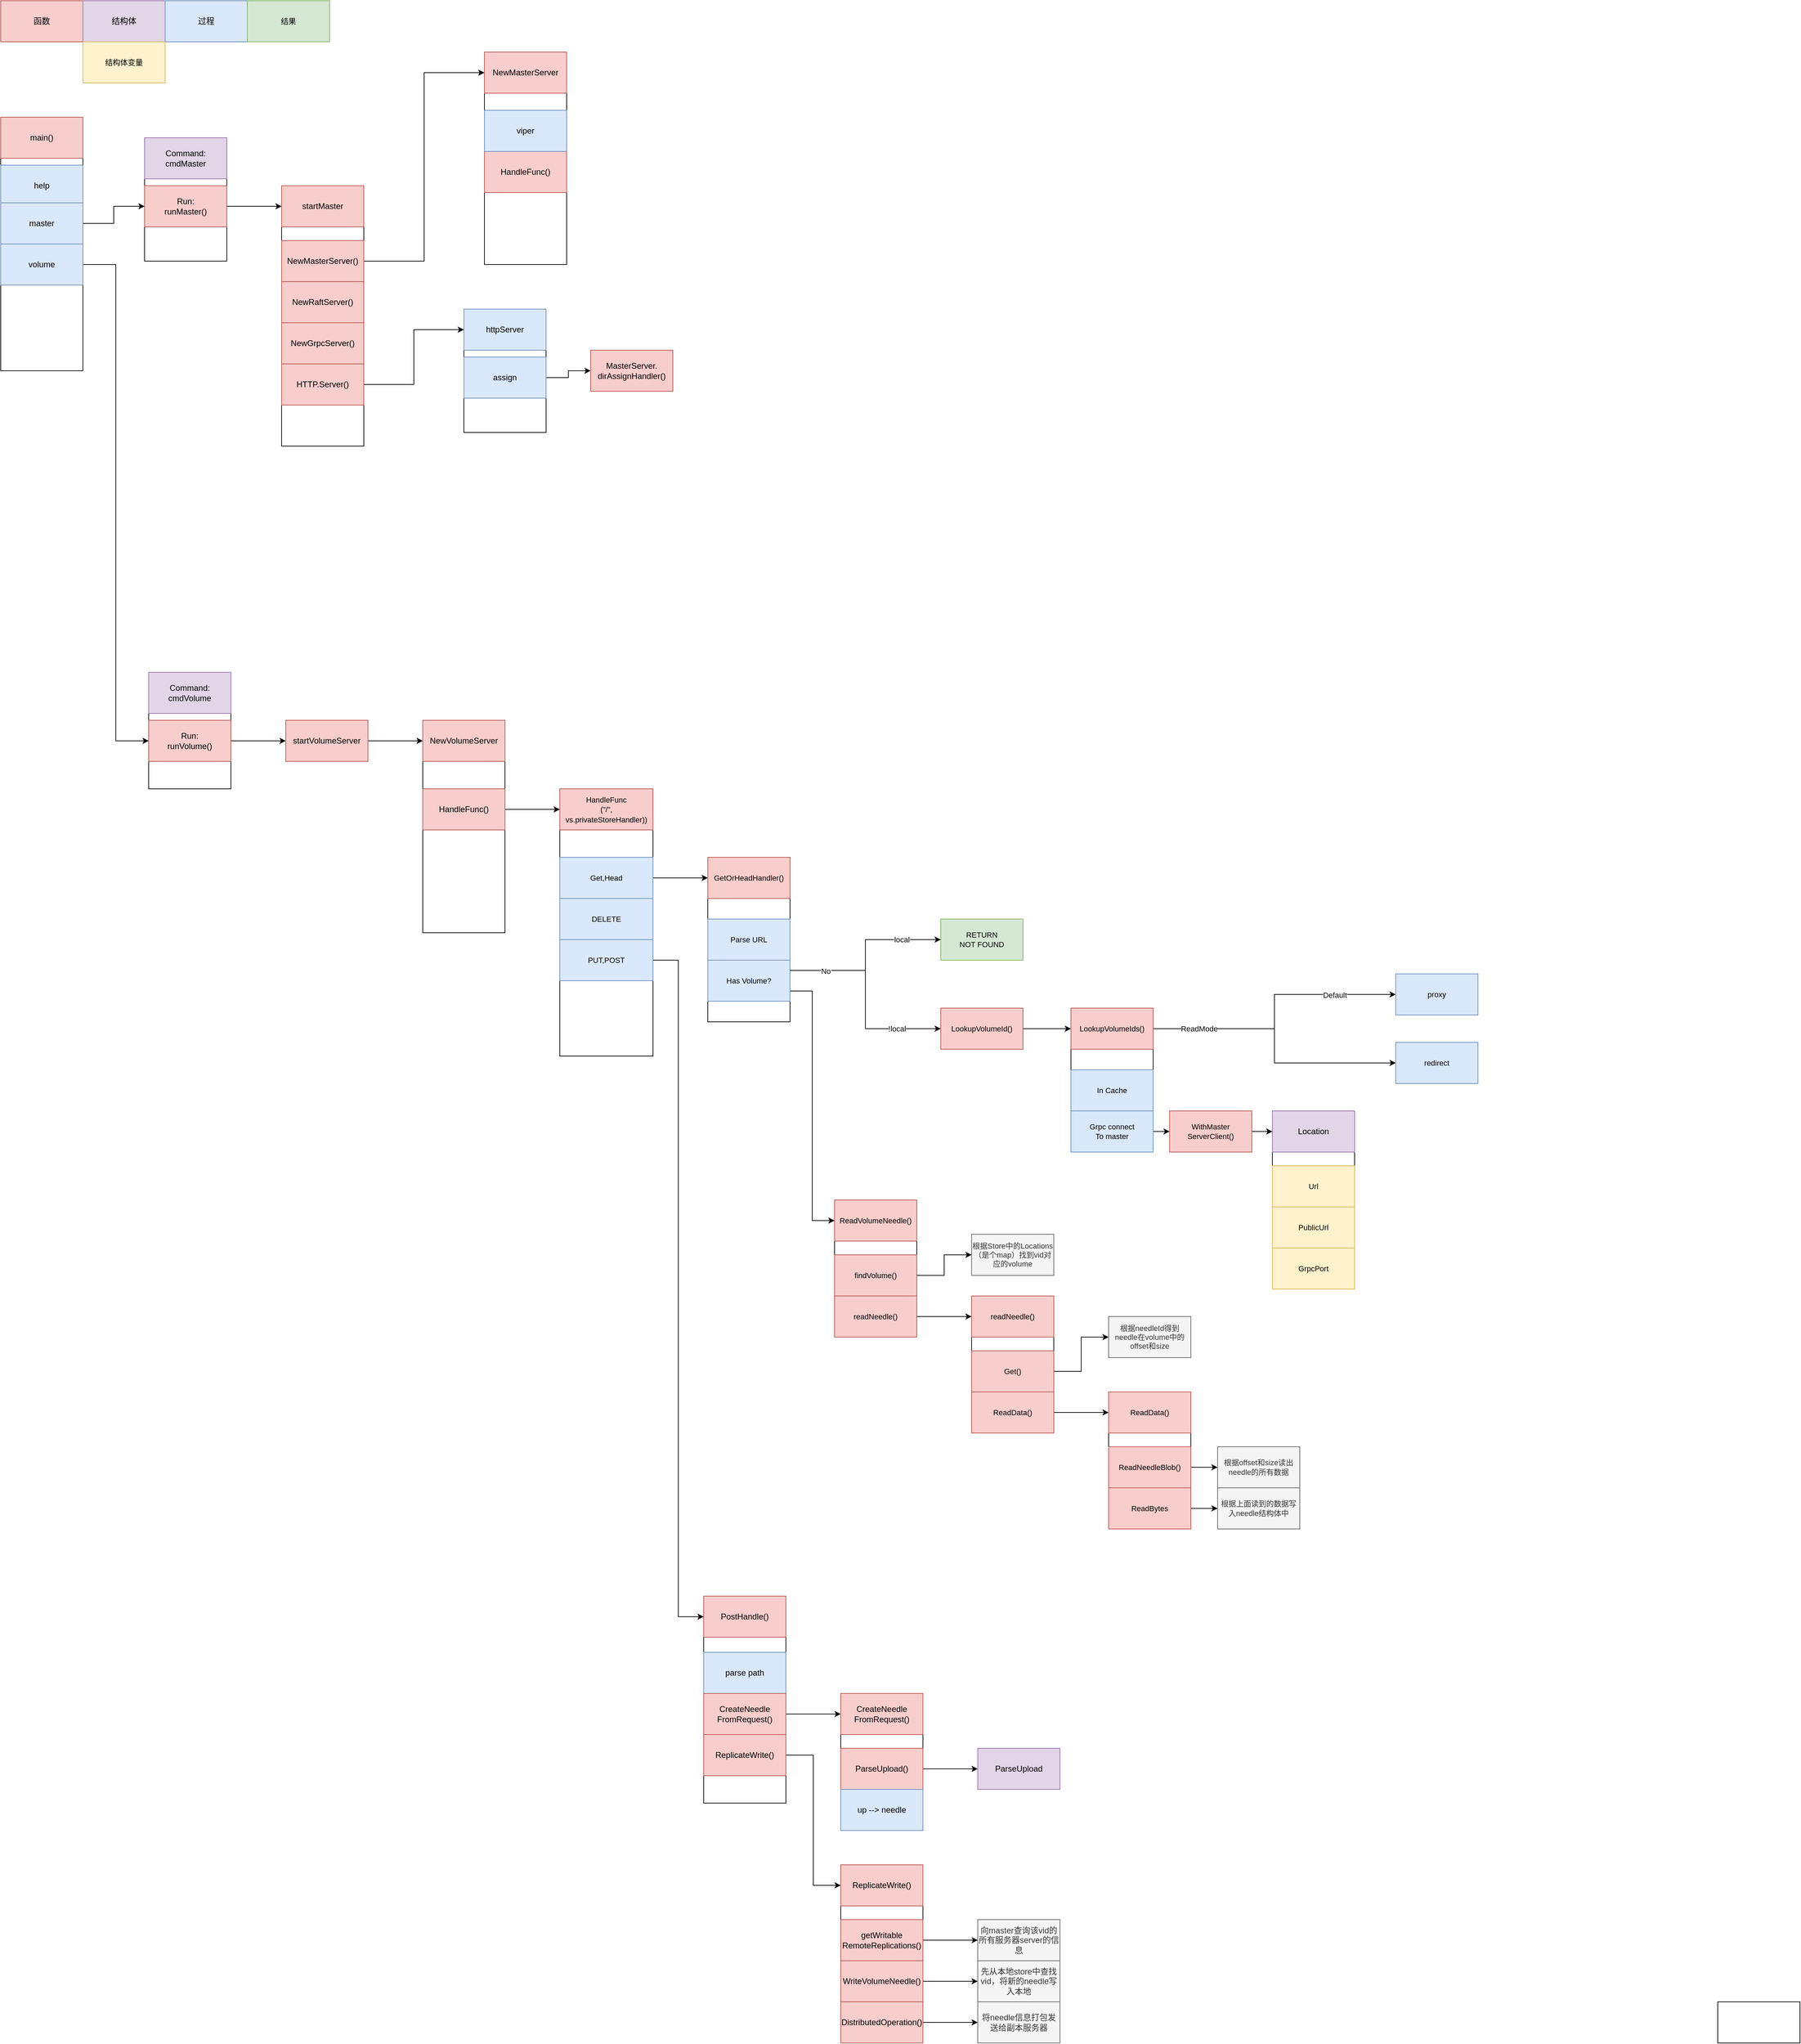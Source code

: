 <mxfile version="17.1.0" type="github" pages="2">
  <diagram id="TKP_l_NkvEUhYhY9nVAE" name="Seaweed Main">
    <mxGraphModel dx="1291" dy="678" grid="1" gridSize="10" guides="1" tooltips="1" connect="1" arrows="1" fold="1" page="1" pageScale="1" pageWidth="827" pageHeight="1169" math="0" shadow="0">
      <root>
        <mxCell id="0" />
        <mxCell id="1" parent="0" />
        <mxCell id="2QZp9TgIWVi5iaSMI0KW-8" value="" style="edgeStyle=orthogonalEdgeStyle;rounded=0;orthogonalLoop=1;jettySize=auto;html=1;" parent="1" source="2QZp9TgIWVi5iaSMI0KW-6" target="2QZp9TgIWVi5iaSMI0KW-7" edge="1">
          <mxGeometry relative="1" as="geometry" />
        </mxCell>
        <mxCell id="2QZp9TgIWVi5iaSMI0KW-14" value="" style="rounded=0;whiteSpace=wrap;html=1;" parent="1" vertex="1">
          <mxGeometry x="700" y="460" width="120" height="180" as="geometry" />
        </mxCell>
        <mxCell id="2QZp9TgIWVi5iaSMI0KW-12" value="httpServer" style="whiteSpace=wrap;html=1;rounded=0;fillColor=#dae8fc;strokeColor=#6c8ebf;" parent="1" vertex="1">
          <mxGeometry x="700" y="460" width="120" height="60" as="geometry" />
        </mxCell>
        <mxCell id="2QZp9TgIWVi5iaSMI0KW-15" style="edgeStyle=orthogonalEdgeStyle;rounded=0;orthogonalLoop=1;jettySize=auto;html=1;exitX=0.5;exitY=1;exitDx=0;exitDy=0;" parent="1" source="2QZp9TgIWVi5iaSMI0KW-12" target="2QZp9TgIWVi5iaSMI0KW-12" edge="1">
          <mxGeometry relative="1" as="geometry" />
        </mxCell>
        <mxCell id="2QZp9TgIWVi5iaSMI0KW-18" value="" style="edgeStyle=orthogonalEdgeStyle;rounded=0;orthogonalLoop=1;jettySize=auto;html=1;" parent="1" source="2QZp9TgIWVi5iaSMI0KW-16" target="2QZp9TgIWVi5iaSMI0KW-17" edge="1">
          <mxGeometry relative="1" as="geometry" />
        </mxCell>
        <mxCell id="2QZp9TgIWVi5iaSMI0KW-16" value="assign" style="rounded=0;whiteSpace=wrap;html=1;fillColor=#dae8fc;strokeColor=#6c8ebf;" parent="1" vertex="1">
          <mxGeometry x="700" y="530" width="120" height="60" as="geometry" />
        </mxCell>
        <mxCell id="2QZp9TgIWVi5iaSMI0KW-17" value="MasterServer.&lt;br&gt;dirAssignHandler()" style="whiteSpace=wrap;html=1;rounded=0;fillColor=#f8cecc;strokeColor=#b85450;gradientColor=none;" parent="1" vertex="1">
          <mxGeometry x="885" y="520" width="120" height="60" as="geometry" />
        </mxCell>
        <mxCell id="2QZp9TgIWVi5iaSMI0KW-21" value="" style="rounded=0;whiteSpace=wrap;html=1;" parent="1" vertex="1">
          <mxGeometry x="234" y="210" width="120" height="180" as="geometry" />
        </mxCell>
        <mxCell id="m3TdbjdQiPVTBEU5k6JC-2" style="edgeStyle=orthogonalEdgeStyle;rounded=0;orthogonalLoop=1;jettySize=auto;html=1;exitX=1;exitY=0.5;exitDx=0;exitDy=0;fontSize=11;endArrow=classic;endFill=1;" parent="1" source="2QZp9TgIWVi5iaSMI0KW-7" target="m3TdbjdQiPVTBEU5k6JC-1" edge="1">
          <mxGeometry relative="1" as="geometry" />
        </mxCell>
        <mxCell id="2QZp9TgIWVi5iaSMI0KW-7" value="Run:&lt;br&gt;runMaster()" style="whiteSpace=wrap;html=1;rounded=0;fillColor=#f8cecc;strokeColor=#b85450;" parent="1" vertex="1">
          <mxGeometry x="234" y="280" width="120" height="60" as="geometry" />
        </mxCell>
        <mxCell id="2QZp9TgIWVi5iaSMI0KW-22" value="Command:&lt;br&gt;cmdMaster" style="rounded=0;whiteSpace=wrap;html=1;fillColor=#e1d5e7;strokeColor=#9673a6;" parent="1" vertex="1">
          <mxGeometry x="234" y="210" width="120" height="60" as="geometry" />
        </mxCell>
        <mxCell id="2QZp9TgIWVi5iaSMI0KW-24" value="函数" style="rounded=0;whiteSpace=wrap;html=1;fillColor=#f8cecc;strokeColor=#b85450;" parent="1" vertex="1">
          <mxGeometry x="24" y="10" width="120" height="60" as="geometry" />
        </mxCell>
        <mxCell id="2QZp9TgIWVi5iaSMI0KW-25" value="结构体" style="rounded=0;whiteSpace=wrap;html=1;fillColor=#e1d5e7;strokeColor=#9673a6;" parent="1" vertex="1">
          <mxGeometry x="144" y="10" width="120" height="60" as="geometry" />
        </mxCell>
        <mxCell id="2QZp9TgIWVi5iaSMI0KW-26" value="过程" style="rounded=0;whiteSpace=wrap;html=1;fillColor=#dae8fc;strokeColor=#6c8ebf;" parent="1" vertex="1">
          <mxGeometry x="264" y="10" width="120" height="60" as="geometry" />
        </mxCell>
        <mxCell id="2QZp9TgIWVi5iaSMI0KW-33" style="edgeStyle=orthogonalEdgeStyle;rounded=0;orthogonalLoop=1;jettySize=auto;html=1;exitX=1;exitY=0.5;exitDx=0;exitDy=0;entryX=0;entryY=0.5;entryDx=0;entryDy=0;" parent="1" source="2QZp9TgIWVi5iaSMI0KW-29" target="2QZp9TgIWVi5iaSMI0KW-31" edge="1">
          <mxGeometry relative="1" as="geometry" />
        </mxCell>
        <mxCell id="2QZp9TgIWVi5iaSMI0KW-30" value="" style="rounded=0;whiteSpace=wrap;html=1;" parent="1" vertex="1">
          <mxGeometry x="240" y="990" width="120" height="170" as="geometry" />
        </mxCell>
        <mxCell id="2QZp9TgIWVi5iaSMI0KW-37" value="" style="edgeStyle=orthogonalEdgeStyle;rounded=0;orthogonalLoop=1;jettySize=auto;html=1;" parent="1" source="2QZp9TgIWVi5iaSMI0KW-31" target="2QZp9TgIWVi5iaSMI0KW-36" edge="1">
          <mxGeometry relative="1" as="geometry" />
        </mxCell>
        <mxCell id="2QZp9TgIWVi5iaSMI0KW-31" value="Run:&lt;br&gt;runVolume()" style="whiteSpace=wrap;html=1;rounded=0;fillColor=#f8cecc;strokeColor=#b85450;" parent="1" vertex="1">
          <mxGeometry x="240" y="1060" width="120" height="60" as="geometry" />
        </mxCell>
        <mxCell id="2QZp9TgIWVi5iaSMI0KW-32" value="Command:&lt;br&gt;cmdVolume" style="rounded=0;whiteSpace=wrap;html=1;fillColor=#e1d5e7;strokeColor=#9673a6;" parent="1" vertex="1">
          <mxGeometry x="240" y="990" width="120" height="60" as="geometry" />
        </mxCell>
        <mxCell id="2QZp9TgIWVi5iaSMI0KW-35" value="" style="rounded=0;whiteSpace=wrap;html=1;gradientColor=none;" parent="1" vertex="1">
          <mxGeometry x="2530" y="2930" width="120" height="60" as="geometry" />
        </mxCell>
        <mxCell id="2QZp9TgIWVi5iaSMI0KW-40" value="" style="edgeStyle=orthogonalEdgeStyle;rounded=0;orthogonalLoop=1;jettySize=auto;html=1;" parent="1" source="2QZp9TgIWVi5iaSMI0KW-36" target="2QZp9TgIWVi5iaSMI0KW-39" edge="1">
          <mxGeometry relative="1" as="geometry" />
        </mxCell>
        <mxCell id="2QZp9TgIWVi5iaSMI0KW-36" value="startVolumeServer" style="whiteSpace=wrap;html=1;rounded=0;fillColor=#f8cecc;strokeColor=#b85450;" parent="1" vertex="1">
          <mxGeometry x="440" y="1060" width="120" height="60" as="geometry" />
        </mxCell>
        <mxCell id="2QZp9TgIWVi5iaSMI0KW-41" value="" style="rounded=0;whiteSpace=wrap;html=1;gradientColor=none;" parent="1" vertex="1">
          <mxGeometry x="640" y="1060" width="120" height="310" as="geometry" />
        </mxCell>
        <mxCell id="2QZp9TgIWVi5iaSMI0KW-39" value="NewVolumeServer" style="whiteSpace=wrap;html=1;rounded=0;fillColor=#f8cecc;strokeColor=#b85450;" parent="1" vertex="1">
          <mxGeometry x="640" y="1060" width="120" height="60" as="geometry" />
        </mxCell>
        <mxCell id="2QZp9TgIWVi5iaSMI0KW-45" value="" style="edgeStyle=orthogonalEdgeStyle;rounded=0;orthogonalLoop=1;jettySize=auto;html=1;" parent="1" source="2QZp9TgIWVi5iaSMI0KW-43" target="2QZp9TgIWVi5iaSMI0KW-44" edge="1">
          <mxGeometry relative="1" as="geometry" />
        </mxCell>
        <mxCell id="2QZp9TgIWVi5iaSMI0KW-43" value="HandleFunc()" style="rounded=0;whiteSpace=wrap;html=1;fillColor=#f8cecc;strokeColor=#b85450;" parent="1" vertex="1">
          <mxGeometry x="640" y="1160" width="120" height="60" as="geometry" />
        </mxCell>
        <mxCell id="2QZp9TgIWVi5iaSMI0KW-46" value="" style="rounded=0;whiteSpace=wrap;html=1;fontSize=11;gradientColor=none;" parent="1" vertex="1">
          <mxGeometry x="840" y="1160" width="136" height="390" as="geometry" />
        </mxCell>
        <mxCell id="2QZp9TgIWVi5iaSMI0KW-44" value="&lt;font style=&quot;font-size: 11px&quot;&gt;HandleFunc&lt;br style=&quot;font-size: 11px&quot;&gt;(&quot;/&quot;,&lt;br&gt;vs.privateStoreHandler))&lt;/font&gt;" style="rounded=0;whiteSpace=wrap;html=1;fillColor=#f8cecc;strokeColor=#b85450;align=center;verticalAlign=middle;" parent="1" vertex="1">
          <mxGeometry x="840" y="1160" width="136" height="60" as="geometry" />
        </mxCell>
        <mxCell id="2QZp9TgIWVi5iaSMI0KW-55" style="edgeStyle=orthogonalEdgeStyle;rounded=0;orthogonalLoop=1;jettySize=auto;html=1;exitX=1;exitY=0.5;exitDx=0;exitDy=0;entryX=0;entryY=0.5;entryDx=0;entryDy=0;fontSize=11;" parent="1" source="2QZp9TgIWVi5iaSMI0KW-47" target="2QZp9TgIWVi5iaSMI0KW-54" edge="1">
          <mxGeometry relative="1" as="geometry" />
        </mxCell>
        <mxCell id="2QZp9TgIWVi5iaSMI0KW-47" value="Get,Head" style="rounded=0;whiteSpace=wrap;html=1;fontSize=11;fillColor=#dae8fc;strokeColor=#6c8ebf;" parent="1" vertex="1">
          <mxGeometry x="840" y="1260" width="136" height="60" as="geometry" />
        </mxCell>
        <mxCell id="2QZp9TgIWVi5iaSMI0KW-48" value="DELETE" style="rounded=0;whiteSpace=wrap;html=1;fontSize=11;fillColor=#dae8fc;strokeColor=#6c8ebf;" parent="1" vertex="1">
          <mxGeometry x="840" y="1320" width="136" height="60" as="geometry" />
        </mxCell>
        <mxCell id="27-rS5xpQ-DMZL3eYhoP-3" style="edgeStyle=orthogonalEdgeStyle;rounded=0;orthogonalLoop=1;jettySize=auto;html=1;exitX=1;exitY=0.5;exitDx=0;exitDy=0;entryX=0;entryY=0.5;entryDx=0;entryDy=0;" edge="1" parent="1" source="2QZp9TgIWVi5iaSMI0KW-49" target="27-rS5xpQ-DMZL3eYhoP-2">
          <mxGeometry relative="1" as="geometry" />
        </mxCell>
        <mxCell id="2QZp9TgIWVi5iaSMI0KW-49" value="PUT,POST" style="rounded=0;whiteSpace=wrap;html=1;fontSize=11;fillColor=#dae8fc;strokeColor=#6c8ebf;" parent="1" vertex="1">
          <mxGeometry x="840" y="1380" width="136" height="60" as="geometry" />
        </mxCell>
        <mxCell id="2QZp9TgIWVi5iaSMI0KW-56" value="" style="rounded=0;whiteSpace=wrap;html=1;fontSize=11;gradientColor=none;" parent="1" vertex="1">
          <mxGeometry x="1056" y="1260" width="120" height="240" as="geometry" />
        </mxCell>
        <mxCell id="2QZp9TgIWVi5iaSMI0KW-54" value="GetOrHeadHandler()" style="rounded=0;whiteSpace=wrap;html=1;fontSize=11;fillColor=#f8cecc;strokeColor=#b85450;" parent="1" vertex="1">
          <mxGeometry x="1056" y="1260" width="120" height="60" as="geometry" />
        </mxCell>
        <mxCell id="2QZp9TgIWVi5iaSMI0KW-57" value="Parse URL" style="rounded=0;whiteSpace=wrap;html=1;fontSize=11;fillColor=#dae8fc;strokeColor=#6c8ebf;" parent="1" vertex="1">
          <mxGeometry x="1056" y="1350" width="120" height="60" as="geometry" />
        </mxCell>
        <mxCell id="15eAGh1jQoI95knw8WYW-5" style="edgeStyle=orthogonalEdgeStyle;rounded=0;orthogonalLoop=1;jettySize=auto;html=1;exitX=1;exitY=0.75;exitDx=0;exitDy=0;entryX=0;entryY=0.5;entryDx=0;entryDy=0;fontSize=11;endArrow=classic;endFill=1;" parent="1" source="2QZp9TgIWVi5iaSMI0KW-58" target="15eAGh1jQoI95knw8WYW-4" edge="1">
          <mxGeometry relative="1" as="geometry" />
        </mxCell>
        <mxCell id="2QZp9TgIWVi5iaSMI0KW-58" value="Has Volume?" style="rounded=0;whiteSpace=wrap;html=1;fontSize=11;fillColor=#dae8fc;strokeColor=#6c8ebf;" parent="1" vertex="1">
          <mxGeometry x="1056" y="1410" width="120" height="60" as="geometry" />
        </mxCell>
        <mxCell id="2QZp9TgIWVi5iaSMI0KW-61" value="RETURN&lt;br&gt;NOT FOUND" style="rounded=0;whiteSpace=wrap;html=1;fontSize=11;fillColor=#d5e8d4;strokeColor=#82b366;" parent="1" vertex="1">
          <mxGeometry x="1396" y="1350" width="120" height="60" as="geometry" />
        </mxCell>
        <mxCell id="2QZp9TgIWVi5iaSMI0KW-62" value="结果" style="rounded=0;whiteSpace=wrap;html=1;fontSize=11;fillColor=#d5e8d4;strokeColor=#82b366;" parent="1" vertex="1">
          <mxGeometry x="384" y="10" width="120" height="60" as="geometry" />
        </mxCell>
        <mxCell id="2QZp9TgIWVi5iaSMI0KW-65" value="" style="rounded=0;whiteSpace=wrap;html=1;fontSize=11;gradientColor=none;" parent="1" vertex="1">
          <mxGeometry x="1586" y="1480" width="120" height="210" as="geometry" />
        </mxCell>
        <mxCell id="m3TdbjdQiPVTBEU5k6JC-15" value="" style="edgeStyle=orthogonalEdgeStyle;rounded=0;orthogonalLoop=1;jettySize=auto;html=1;fontSize=11;endArrow=classic;endFill=1;" parent="1" source="2QZp9TgIWVi5iaSMI0KW-64" target="m3TdbjdQiPVTBEU5k6JC-14" edge="1">
          <mxGeometry relative="1" as="geometry" />
        </mxCell>
        <mxCell id="m3TdbjdQiPVTBEU5k6JC-20" value="Default" style="edgeLabel;html=1;align=center;verticalAlign=middle;resizable=0;points=[];fontSize=11;" parent="m3TdbjdQiPVTBEU5k6JC-15" vertex="1" connectable="0">
          <mxGeometry x="0.556" y="-1" relative="1" as="geometry">
            <mxPoint as="offset" />
          </mxGeometry>
        </mxCell>
        <mxCell id="m3TdbjdQiPVTBEU5k6JC-17" style="edgeStyle=orthogonalEdgeStyle;rounded=0;orthogonalLoop=1;jettySize=auto;html=1;exitX=1;exitY=0.5;exitDx=0;exitDy=0;entryX=0;entryY=0.5;entryDx=0;entryDy=0;fontSize=11;endArrow=classic;endFill=1;" parent="1" source="2QZp9TgIWVi5iaSMI0KW-64" target="m3TdbjdQiPVTBEU5k6JC-16" edge="1">
          <mxGeometry relative="1" as="geometry" />
        </mxCell>
        <mxCell id="m3TdbjdQiPVTBEU5k6JC-19" value="ReadMode" style="edgeLabel;html=1;align=center;verticalAlign=middle;resizable=0;points=[];fontSize=11;" parent="m3TdbjdQiPVTBEU5k6JC-17" vertex="1" connectable="0">
          <mxGeometry x="-0.717" relative="1" as="geometry">
            <mxPoint x="10" as="offset" />
          </mxGeometry>
        </mxCell>
        <mxCell id="2QZp9TgIWVi5iaSMI0KW-64" value="LookupVolumeIds()" style="rounded=0;whiteSpace=wrap;html=1;fontSize=11;fillColor=#f8cecc;strokeColor=#b85450;" parent="1" vertex="1">
          <mxGeometry x="1586" y="1480" width="120" height="60" as="geometry" />
        </mxCell>
        <mxCell id="2QZp9TgIWVi5iaSMI0KW-66" value="In Cache" style="rounded=0;whiteSpace=wrap;html=1;fontSize=11;fillColor=#dae8fc;strokeColor=#6c8ebf;" parent="1" vertex="1">
          <mxGeometry x="1586" y="1570" width="120" height="60" as="geometry" />
        </mxCell>
        <mxCell id="2QZp9TgIWVi5iaSMI0KW-77" style="edgeStyle=orthogonalEdgeStyle;rounded=0;orthogonalLoop=1;jettySize=auto;html=1;exitX=1;exitY=0.5;exitDx=0;exitDy=0;entryX=0;entryY=0.5;entryDx=0;entryDy=0;fontSize=11;" parent="1" source="2QZp9TgIWVi5iaSMI0KW-67" target="2QZp9TgIWVi5iaSMI0KW-75" edge="1">
          <mxGeometry relative="1" as="geometry" />
        </mxCell>
        <mxCell id="2QZp9TgIWVi5iaSMI0KW-67" value="Grpc&amp;nbsp;connect&lt;br&gt;To master" style="rounded=0;whiteSpace=wrap;html=1;fontSize=11;fillColor=#dae8fc;strokeColor=#6c8ebf;" parent="1" vertex="1">
          <mxGeometry x="1586" y="1630" width="120" height="60" as="geometry" />
        </mxCell>
        <mxCell id="2QZp9TgIWVi5iaSMI0KW-72" value="" style="group" parent="1" vertex="1" connectable="0">
          <mxGeometry x="1176.263" y="1440.526" as="geometry" />
        </mxCell>
        <mxCell id="2QZp9TgIWVi5iaSMI0KW-60" style="edgeStyle=orthogonalEdgeStyle;rounded=0;orthogonalLoop=1;jettySize=auto;html=1;exitX=1;exitY=0.5;exitDx=0;exitDy=0;fontSize=11;" parent="2QZp9TgIWVi5iaSMI0KW-72" source="2QZp9TgIWVi5iaSMI0KW-58" edge="1">
          <mxGeometry relative="1" as="geometry">
            <mxPoint as="targetPoint" />
          </mxGeometry>
        </mxCell>
        <mxCell id="2QZp9TgIWVi5iaSMI0KW-63" style="edgeStyle=orthogonalEdgeStyle;rounded=0;orthogonalLoop=1;jettySize=auto;html=1;exitX=1;exitY=0.25;exitDx=0;exitDy=0;entryX=0;entryY=0.5;entryDx=0;entryDy=0;fontSize=11;" parent="2QZp9TgIWVi5iaSMI0KW-72" source="2QZp9TgIWVi5iaSMI0KW-58" target="2QZp9TgIWVi5iaSMI0KW-61" edge="1">
          <mxGeometry relative="1" as="geometry" />
        </mxCell>
        <mxCell id="2QZp9TgIWVi5iaSMI0KW-70" value="local" style="edgeLabel;html=1;align=center;verticalAlign=middle;resizable=0;points=[];fontSize=11;" parent="2QZp9TgIWVi5iaSMI0KW-63" vertex="1" connectable="0">
          <mxGeometry x="0.628" y="-1" relative="1" as="geometry">
            <mxPoint x="-8" y="-1" as="offset" />
          </mxGeometry>
        </mxCell>
        <mxCell id="pUnvvQ5tQq9JGl1ZnXXA-2" style="edgeStyle=orthogonalEdgeStyle;rounded=0;orthogonalLoop=1;jettySize=auto;html=1;exitX=1;exitY=0.5;exitDx=0;exitDy=0;fontSize=11;endArrow=classic;endFill=1;" parent="1" source="2QZp9TgIWVi5iaSMI0KW-75" target="pUnvvQ5tQq9JGl1ZnXXA-1" edge="1">
          <mxGeometry relative="1" as="geometry" />
        </mxCell>
        <mxCell id="2QZp9TgIWVi5iaSMI0KW-75" value="WithMaster&lt;br&gt;ServerClient()" style="rounded=0;whiteSpace=wrap;html=1;fontSize=11;fillColor=#f8cecc;strokeColor=#b85450;" parent="1" vertex="1">
          <mxGeometry x="1730" y="1630" width="120" height="60" as="geometry" />
        </mxCell>
        <mxCell id="2QZp9TgIWVi5iaSMI0KW-79" style="edgeStyle=orthogonalEdgeStyle;rounded=0;orthogonalLoop=1;jettySize=auto;html=1;exitX=1;exitY=0.5;exitDx=0;exitDy=0;entryX=0;entryY=0.5;entryDx=0;entryDy=0;fontSize=11;" parent="1" source="2QZp9TgIWVi5iaSMI0KW-78" target="2QZp9TgIWVi5iaSMI0KW-64" edge="1">
          <mxGeometry relative="1" as="geometry" />
        </mxCell>
        <mxCell id="2QZp9TgIWVi5iaSMI0KW-78" value="LookupVolumeId()" style="rounded=0;whiteSpace=wrap;html=1;fontSize=11;fillColor=#f8cecc;strokeColor=#b85450;" parent="1" vertex="1">
          <mxGeometry x="1396" y="1480" width="120" height="60" as="geometry" />
        </mxCell>
        <mxCell id="2QZp9TgIWVi5iaSMI0KW-68" style="edgeStyle=orthogonalEdgeStyle;rounded=0;orthogonalLoop=1;jettySize=auto;html=1;entryX=0;entryY=0.5;entryDx=0;entryDy=0;fontSize=11;exitX=1;exitY=0.25;exitDx=0;exitDy=0;" parent="1" source="2QZp9TgIWVi5iaSMI0KW-58" target="2QZp9TgIWVi5iaSMI0KW-78" edge="1">
          <mxGeometry relative="1" as="geometry">
            <mxPoint x="1180" y="1430" as="sourcePoint" />
          </mxGeometry>
        </mxCell>
        <mxCell id="2QZp9TgIWVi5iaSMI0KW-69" value="!local" style="edgeLabel;html=1;align=center;verticalAlign=middle;resizable=0;points=[];fontSize=11;" parent="2QZp9TgIWVi5iaSMI0KW-68" vertex="1" connectable="0">
          <mxGeometry x="0.474" y="-2" relative="1" as="geometry">
            <mxPoint x="16" y="-2" as="offset" />
          </mxGeometry>
        </mxCell>
        <mxCell id="2QZp9TgIWVi5iaSMI0KW-71" value="No" style="edgeLabel;html=1;align=center;verticalAlign=middle;resizable=0;points=[];fontSize=11;" parent="2QZp9TgIWVi5iaSMI0KW-68" vertex="1" connectable="0">
          <mxGeometry x="-0.713" y="-1" relative="1" as="geometry">
            <mxPoint x="8" as="offset" />
          </mxGeometry>
        </mxCell>
        <mxCell id="pUnvvQ5tQq9JGl1ZnXXA-3" value="" style="rounded=0;whiteSpace=wrap;html=1;fontSize=11;" parent="1" vertex="1">
          <mxGeometry x="1880" y="1630" width="120" height="260" as="geometry" />
        </mxCell>
        <mxCell id="pUnvvQ5tQq9JGl1ZnXXA-1" value="Location" style="rounded=0;whiteSpace=wrap;html=1;fillColor=#e1d5e7;strokeColor=#9673a6;" parent="1" vertex="1">
          <mxGeometry x="1880" y="1630" width="120" height="60" as="geometry" />
        </mxCell>
        <mxCell id="pUnvvQ5tQq9JGl1ZnXXA-4" value="Url&lt;span style=&quot;color: rgba(0 , 0 , 0 , 0) ; font-family: monospace ; font-size: 0px&quot;&gt;%3CmxGraphModel%3E%3Croot%3E%3CmxCell%20id%3D%220%22%2F%3E%3CmxCell%20id%3D%221%22%20parent%3D%220%22%2F%3E%3CmxCell%20id%3D%222%22%20value%3D%22%E7%BB%93%E6%9E%84%E4%BD%93%22%20style%3D%22rounded%3D0%3BwhiteSpace%3Dwrap%3Bhtml%3D1%3BfillColor%3D%23e1d5e7%3BstrokeColor%3D%239673a6%3B%22%20vertex%3D%221%22%20parent%3D%221%22%3E%3CmxGeometry%20x%3D%22144%22%20y%3D%2210%22%20width%3D%22120%22%20height%3D%2260%22%20as%3D%22geometry%22%2F%3E%3C%2FmxCell%3E%3C%2Froot%3E%3C%2FmxGraphModel%3E&lt;/span&gt;" style="rounded=0;whiteSpace=wrap;html=1;fontSize=11;fillColor=#fff2cc;strokeColor=#d6b656;" parent="1" vertex="1">
          <mxGeometry x="1880" y="1710" width="120" height="60" as="geometry" />
        </mxCell>
        <mxCell id="pUnvvQ5tQq9JGl1ZnXXA-5" value="PublicUrl" style="rounded=0;whiteSpace=wrap;html=1;fontSize=11;fillColor=#fff2cc;strokeColor=#d6b656;" parent="1" vertex="1">
          <mxGeometry x="1880" y="1770" width="120" height="60" as="geometry" />
        </mxCell>
        <mxCell id="pUnvvQ5tQq9JGl1ZnXXA-6" value="GrpcPort" style="rounded=0;whiteSpace=wrap;html=1;fontSize=11;fillColor=#fff2cc;strokeColor=#d6b656;" parent="1" vertex="1">
          <mxGeometry x="1880" y="1830" width="120" height="60" as="geometry" />
        </mxCell>
        <mxCell id="pUnvvQ5tQq9JGl1ZnXXA-7" value="结构体变量" style="rounded=0;whiteSpace=wrap;html=1;fontSize=11;fillColor=#fff2cc;strokeColor=#d6b656;" parent="1" vertex="1">
          <mxGeometry x="144" y="70" width="120" height="60" as="geometry" />
        </mxCell>
        <mxCell id="2QZp9TgIWVi5iaSMI0KW-1" value="" style="rounded=0;whiteSpace=wrap;html=1;" parent="1" vertex="1">
          <mxGeometry x="24" y="180" width="120" height="370" as="geometry" />
        </mxCell>
        <mxCell id="2QZp9TgIWVi5iaSMI0KW-2" value="main()" style="rounded=0;whiteSpace=wrap;html=1;fillColor=#f8cecc;strokeColor=#b85450;" parent="1" vertex="1">
          <mxGeometry x="24" y="180" width="120" height="60" as="geometry" />
        </mxCell>
        <mxCell id="2QZp9TgIWVi5iaSMI0KW-4" value="help" style="rounded=0;whiteSpace=wrap;html=1;fillColor=#dae8fc;strokeColor=#6c8ebf;" parent="1" vertex="1">
          <mxGeometry x="24" y="250" width="120" height="60" as="geometry" />
        </mxCell>
        <mxCell id="2QZp9TgIWVi5iaSMI0KW-6" value="master" style="rounded=0;whiteSpace=wrap;html=1;fillColor=#dae8fc;strokeColor=#6c8ebf;" parent="1" vertex="1">
          <mxGeometry x="24" y="305" width="120" height="60" as="geometry" />
        </mxCell>
        <mxCell id="2QZp9TgIWVi5iaSMI0KW-29" value="volume" style="rounded=0;whiteSpace=wrap;html=1;fillColor=#dae8fc;strokeColor=#6c8ebf;" parent="1" vertex="1">
          <mxGeometry x="24" y="365" width="120" height="60" as="geometry" />
        </mxCell>
        <mxCell id="m3TdbjdQiPVTBEU5k6JC-7" style="edgeStyle=orthogonalEdgeStyle;rounded=0;orthogonalLoop=1;jettySize=auto;html=1;exitX=1;exitY=0.5;exitDx=0;exitDy=0;entryX=0;entryY=0.5;entryDx=0;entryDy=0;fontSize=11;endArrow=classic;endFill=1;" parent="1" source="m3TdbjdQiPVTBEU5k6JC-9" target="m3TdbjdQiPVTBEU5k6JC-4" edge="1">
          <mxGeometry relative="1" as="geometry" />
        </mxCell>
        <mxCell id="m3TdbjdQiPVTBEU5k6JC-3" value="" style="rounded=0;whiteSpace=wrap;html=1;gradientColor=none;" parent="1" vertex="1">
          <mxGeometry x="730" y="85" width="120" height="310" as="geometry" />
        </mxCell>
        <mxCell id="m3TdbjdQiPVTBEU5k6JC-4" value="NewMasterServer" style="whiteSpace=wrap;html=1;rounded=0;fillColor=#f8cecc;strokeColor=#b85450;" parent="1" vertex="1">
          <mxGeometry x="730" y="85" width="120" height="60" as="geometry" />
        </mxCell>
        <mxCell id="m3TdbjdQiPVTBEU5k6JC-5" value="HandleFunc()" style="rounded=0;whiteSpace=wrap;html=1;fillColor=#f8cecc;strokeColor=#b85450;" parent="1" vertex="1">
          <mxGeometry x="730" y="230" width="120" height="60" as="geometry" />
        </mxCell>
        <mxCell id="m3TdbjdQiPVTBEU5k6JC-6" value="viper" style="rounded=0;whiteSpace=wrap;html=1;fillColor=#dae8fc;strokeColor=#6c8ebf;" parent="1" vertex="1">
          <mxGeometry x="730" y="170" width="120" height="60" as="geometry" />
        </mxCell>
        <mxCell id="m3TdbjdQiPVTBEU5k6JC-8" value="" style="rounded=0;whiteSpace=wrap;html=1;fontSize=11;" parent="1" vertex="1">
          <mxGeometry x="434" y="280" width="120" height="380" as="geometry" />
        </mxCell>
        <mxCell id="m3TdbjdQiPVTBEU5k6JC-1" value="startMaster" style="whiteSpace=wrap;html=1;rounded=0;fillColor=#f8cecc;strokeColor=#b85450;" parent="1" vertex="1">
          <mxGeometry x="434" y="280" width="120" height="60" as="geometry" />
        </mxCell>
        <mxCell id="m3TdbjdQiPVTBEU5k6JC-9" value="NewMasterServer()" style="whiteSpace=wrap;html=1;rounded=0;fillColor=#f8cecc;strokeColor=#b85450;" parent="1" vertex="1">
          <mxGeometry x="434" y="360" width="120" height="60" as="geometry" />
        </mxCell>
        <mxCell id="m3TdbjdQiPVTBEU5k6JC-10" value="NewRaftServer()" style="whiteSpace=wrap;html=1;rounded=0;fillColor=#f8cecc;strokeColor=#b85450;" parent="1" vertex="1">
          <mxGeometry x="434" y="420" width="120" height="60" as="geometry" />
        </mxCell>
        <mxCell id="m3TdbjdQiPVTBEU5k6JC-11" value="NewGrpcServer()" style="whiteSpace=wrap;html=1;rounded=0;fillColor=#f8cecc;strokeColor=#b85450;" parent="1" vertex="1">
          <mxGeometry x="434" y="480" width="120" height="60" as="geometry" />
        </mxCell>
        <mxCell id="m3TdbjdQiPVTBEU5k6JC-13" style="edgeStyle=orthogonalEdgeStyle;rounded=0;orthogonalLoop=1;jettySize=auto;html=1;exitX=1;exitY=0.5;exitDx=0;exitDy=0;entryX=0;entryY=0.5;entryDx=0;entryDy=0;fontSize=11;endArrow=classic;endFill=1;" parent="1" source="m3TdbjdQiPVTBEU5k6JC-12" target="2QZp9TgIWVi5iaSMI0KW-12" edge="1">
          <mxGeometry relative="1" as="geometry" />
        </mxCell>
        <mxCell id="m3TdbjdQiPVTBEU5k6JC-12" value="HTTP.Server()" style="whiteSpace=wrap;html=1;rounded=0;fillColor=#f8cecc;strokeColor=#b85450;" parent="1" vertex="1">
          <mxGeometry x="434" y="540" width="120" height="60" as="geometry" />
        </mxCell>
        <mxCell id="m3TdbjdQiPVTBEU5k6JC-14" value="proxy" style="rounded=0;whiteSpace=wrap;html=1;fontSize=11;fillColor=#dae8fc;strokeColor=#6c8ebf;" parent="1" vertex="1">
          <mxGeometry x="2060" y="1430" width="120" height="60" as="geometry" />
        </mxCell>
        <mxCell id="m3TdbjdQiPVTBEU5k6JC-16" value="redirect" style="rounded=0;whiteSpace=wrap;html=1;fontSize=11;fillColor=#dae8fc;strokeColor=#6c8ebf;" parent="1" vertex="1">
          <mxGeometry x="2060" y="1530" width="120" height="60" as="geometry" />
        </mxCell>
        <mxCell id="15eAGh1jQoI95knw8WYW-6" value="" style="rounded=0;whiteSpace=wrap;html=1;fontSize=11;" parent="1" vertex="1">
          <mxGeometry x="1241" y="1760" width="120" height="200" as="geometry" />
        </mxCell>
        <mxCell id="15eAGh1jQoI95knw8WYW-4" value="ReadVolumeNeedle()" style="rounded=0;whiteSpace=wrap;html=1;fontSize=11;fillColor=#f8cecc;strokeColor=#b85450;" parent="1" vertex="1">
          <mxGeometry x="1241" y="1760" width="120" height="60" as="geometry" />
        </mxCell>
        <mxCell id="15eAGh1jQoI95knw8WYW-13" value="" style="edgeStyle=orthogonalEdgeStyle;rounded=0;orthogonalLoop=1;jettySize=auto;html=1;fontSize=11;endArrow=classic;endFill=1;" parent="1" source="15eAGh1jQoI95knw8WYW-7" target="15eAGh1jQoI95knw8WYW-12" edge="1">
          <mxGeometry relative="1" as="geometry" />
        </mxCell>
        <mxCell id="15eAGh1jQoI95knw8WYW-7" value="findVolume()" style="rounded=0;whiteSpace=wrap;html=1;fontSize=11;fillColor=#f8cecc;strokeColor=#b85450;" parent="1" vertex="1">
          <mxGeometry x="1241" y="1840" width="120" height="60" as="geometry" />
        </mxCell>
        <mxCell id="15eAGh1jQoI95knw8WYW-15" value="" style="edgeStyle=orthogonalEdgeStyle;rounded=0;orthogonalLoop=1;jettySize=auto;html=1;fontSize=11;endArrow=classic;endFill=1;" parent="1" source="15eAGh1jQoI95knw8WYW-10" target="15eAGh1jQoI95knw8WYW-14" edge="1">
          <mxGeometry relative="1" as="geometry" />
        </mxCell>
        <mxCell id="15eAGh1jQoI95knw8WYW-10" value="readNeedle()" style="rounded=0;whiteSpace=wrap;html=1;fontSize=11;fillColor=#f8cecc;strokeColor=#b85450;" parent="1" vertex="1">
          <mxGeometry x="1241" y="1900" width="120" height="60" as="geometry" />
        </mxCell>
        <mxCell id="15eAGh1jQoI95knw8WYW-11" style="edgeStyle=orthogonalEdgeStyle;rounded=0;orthogonalLoop=1;jettySize=auto;html=1;exitX=0.5;exitY=1;exitDx=0;exitDy=0;fontSize=11;endArrow=classic;endFill=1;" parent="1" source="15eAGh1jQoI95knw8WYW-6" target="15eAGh1jQoI95knw8WYW-6" edge="1">
          <mxGeometry relative="1" as="geometry" />
        </mxCell>
        <mxCell id="15eAGh1jQoI95knw8WYW-12" value="根据Store中的Locations（是个map）找到vid对应的volume" style="rounded=0;whiteSpace=wrap;html=1;fontSize=11;fillColor=#f5f5f5;strokeColor=#666666;fontColor=#333333;" parent="1" vertex="1">
          <mxGeometry x="1441" y="1810" width="120" height="60" as="geometry" />
        </mxCell>
        <mxCell id="15eAGh1jQoI95knw8WYW-16" value="" style="rounded=0;whiteSpace=wrap;html=1;fontSize=11;" parent="1" vertex="1">
          <mxGeometry x="1441" y="1900" width="120" height="200" as="geometry" />
        </mxCell>
        <mxCell id="15eAGh1jQoI95knw8WYW-14" value="readNeedle()" style="rounded=0;whiteSpace=wrap;html=1;fontSize=11;fillColor=#f8cecc;strokeColor=#b85450;" parent="1" vertex="1">
          <mxGeometry x="1441" y="1900" width="120" height="60" as="geometry" />
        </mxCell>
        <mxCell id="15eAGh1jQoI95knw8WYW-20" value="" style="edgeStyle=orthogonalEdgeStyle;rounded=0;orthogonalLoop=1;jettySize=auto;html=1;fontSize=11;endArrow=classic;endFill=1;" parent="1" source="15eAGh1jQoI95knw8WYW-17" target="15eAGh1jQoI95knw8WYW-19" edge="1">
          <mxGeometry relative="1" as="geometry" />
        </mxCell>
        <mxCell id="15eAGh1jQoI95knw8WYW-17" value="Get()" style="rounded=0;whiteSpace=wrap;html=1;fontSize=11;fillColor=#f8cecc;strokeColor=#b85450;" parent="1" vertex="1">
          <mxGeometry x="1441" y="1980" width="120" height="60" as="geometry" />
        </mxCell>
        <mxCell id="15eAGh1jQoI95knw8WYW-22" value="" style="edgeStyle=orthogonalEdgeStyle;rounded=0;orthogonalLoop=1;jettySize=auto;html=1;fontSize=11;endArrow=classic;endFill=1;" parent="1" source="15eAGh1jQoI95knw8WYW-18" target="15eAGh1jQoI95knw8WYW-21" edge="1">
          <mxGeometry relative="1" as="geometry" />
        </mxCell>
        <mxCell id="15eAGh1jQoI95knw8WYW-18" value="ReadData()" style="rounded=0;whiteSpace=wrap;html=1;fontSize=11;fillColor=#f8cecc;strokeColor=#b85450;" parent="1" vertex="1">
          <mxGeometry x="1441" y="2040" width="120" height="60" as="geometry" />
        </mxCell>
        <mxCell id="15eAGh1jQoI95knw8WYW-19" value="根据needleId得到needle在volume中的offset和size" style="rounded=0;whiteSpace=wrap;html=1;fontSize=11;fillColor=#f5f5f5;strokeColor=#666666;fontColor=#333333;" parent="1" vertex="1">
          <mxGeometry x="1641" y="1930" width="120" height="60" as="geometry" />
        </mxCell>
        <mxCell id="15eAGh1jQoI95knw8WYW-23" value="" style="rounded=0;whiteSpace=wrap;html=1;fontSize=11;" parent="1" vertex="1">
          <mxGeometry x="1641" y="2040" width="120" height="200" as="geometry" />
        </mxCell>
        <mxCell id="15eAGh1jQoI95knw8WYW-21" value="ReadData()" style="rounded=0;whiteSpace=wrap;html=1;fontSize=11;fillColor=#f8cecc;strokeColor=#b85450;" parent="1" vertex="1">
          <mxGeometry x="1641" y="2040" width="120" height="60" as="geometry" />
        </mxCell>
        <mxCell id="15eAGh1jQoI95knw8WYW-29" style="edgeStyle=orthogonalEdgeStyle;rounded=0;orthogonalLoop=1;jettySize=auto;html=1;exitX=1;exitY=0.5;exitDx=0;exitDy=0;entryX=0;entryY=0.5;entryDx=0;entryDy=0;fontSize=11;endArrow=classic;endFill=1;" parent="1" source="15eAGh1jQoI95knw8WYW-24" target="15eAGh1jQoI95knw8WYW-26" edge="1">
          <mxGeometry relative="1" as="geometry" />
        </mxCell>
        <mxCell id="15eAGh1jQoI95knw8WYW-24" value="ReadNeedleBlob()" style="rounded=0;whiteSpace=wrap;html=1;fontSize=11;fillColor=#f8cecc;strokeColor=#b85450;" parent="1" vertex="1">
          <mxGeometry x="1641" y="2120" width="120" height="60" as="geometry" />
        </mxCell>
        <mxCell id="15eAGh1jQoI95knw8WYW-28" style="edgeStyle=orthogonalEdgeStyle;rounded=0;orthogonalLoop=1;jettySize=auto;html=1;exitX=1;exitY=0.5;exitDx=0;exitDy=0;entryX=0;entryY=0.5;entryDx=0;entryDy=0;fontSize=11;endArrow=classic;endFill=1;" parent="1" source="15eAGh1jQoI95knw8WYW-25" target="15eAGh1jQoI95knw8WYW-27" edge="1">
          <mxGeometry relative="1" as="geometry" />
        </mxCell>
        <mxCell id="15eAGh1jQoI95knw8WYW-25" value="ReadBytes" style="rounded=0;whiteSpace=wrap;html=1;fontSize=11;fillColor=#f8cecc;strokeColor=#b85450;" parent="1" vertex="1">
          <mxGeometry x="1641" y="2180" width="120" height="60" as="geometry" />
        </mxCell>
        <mxCell id="15eAGh1jQoI95knw8WYW-26" value="根据offset和size读出needle的所有数据" style="rounded=0;whiteSpace=wrap;html=1;fontSize=11;fillColor=#f5f5f5;strokeColor=#666666;fontColor=#333333;" parent="1" vertex="1">
          <mxGeometry x="1800" y="2120" width="120" height="60" as="geometry" />
        </mxCell>
        <mxCell id="15eAGh1jQoI95knw8WYW-27" value="根据上面读到的数据写入needle结构体中" style="rounded=0;whiteSpace=wrap;html=1;fontSize=11;fillColor=#f5f5f5;strokeColor=#666666;fontColor=#333333;" parent="1" vertex="1">
          <mxGeometry x="1800" y="2180" width="120" height="60" as="geometry" />
        </mxCell>
        <mxCell id="27-rS5xpQ-DMZL3eYhoP-4" value="" style="rounded=0;whiteSpace=wrap;html=1;" vertex="1" parent="1">
          <mxGeometry x="1050" y="2338" width="120" height="302" as="geometry" />
        </mxCell>
        <mxCell id="27-rS5xpQ-DMZL3eYhoP-2" value="PostHandle()" style="rounded=0;whiteSpace=wrap;html=1;fillColor=#f8cecc;strokeColor=#b85450;" vertex="1" parent="1">
          <mxGeometry x="1050" y="2338" width="120" height="60" as="geometry" />
        </mxCell>
        <mxCell id="27-rS5xpQ-DMZL3eYhoP-5" value="parse path" style="rounded=0;whiteSpace=wrap;html=1;fillColor=#dae8fc;strokeColor=#6c8ebf;" vertex="1" parent="1">
          <mxGeometry x="1050" y="2420" width="120" height="60" as="geometry" />
        </mxCell>
        <mxCell id="27-rS5xpQ-DMZL3eYhoP-10" value="" style="edgeStyle=orthogonalEdgeStyle;rounded=0;orthogonalLoop=1;jettySize=auto;html=1;" edge="1" parent="1" source="27-rS5xpQ-DMZL3eYhoP-8" target="27-rS5xpQ-DMZL3eYhoP-9">
          <mxGeometry relative="1" as="geometry" />
        </mxCell>
        <mxCell id="27-rS5xpQ-DMZL3eYhoP-8" value="CreateNeedle&lt;br&gt;FromRequest()" style="rounded=0;whiteSpace=wrap;html=1;fillColor=#f8cecc;strokeColor=#b85450;" vertex="1" parent="1">
          <mxGeometry x="1050" y="2480" width="120" height="60" as="geometry" />
        </mxCell>
        <mxCell id="27-rS5xpQ-DMZL3eYhoP-11" value="" style="rounded=0;whiteSpace=wrap;html=1;" vertex="1" parent="1">
          <mxGeometry x="1250" y="2480" width="120" height="200" as="geometry" />
        </mxCell>
        <mxCell id="27-rS5xpQ-DMZL3eYhoP-9" value="CreateNeedle&lt;br&gt;FromRequest()" style="rounded=0;whiteSpace=wrap;html=1;fillColor=#f8cecc;strokeColor=#b85450;" vertex="1" parent="1">
          <mxGeometry x="1250" y="2480" width="120" height="60" as="geometry" />
        </mxCell>
        <mxCell id="27-rS5xpQ-DMZL3eYhoP-14" value="" style="edgeStyle=orthogonalEdgeStyle;rounded=0;orthogonalLoop=1;jettySize=auto;html=1;" edge="1" parent="1" source="27-rS5xpQ-DMZL3eYhoP-12" target="27-rS5xpQ-DMZL3eYhoP-13">
          <mxGeometry relative="1" as="geometry" />
        </mxCell>
        <mxCell id="27-rS5xpQ-DMZL3eYhoP-12" value="ParseUpload()" style="rounded=0;whiteSpace=wrap;html=1;fillColor=#f8cecc;strokeColor=#b85450;" vertex="1" parent="1">
          <mxGeometry x="1250" y="2560" width="120" height="60" as="geometry" />
        </mxCell>
        <mxCell id="27-rS5xpQ-DMZL3eYhoP-13" value="ParseUpload" style="rounded=0;whiteSpace=wrap;html=1;fillColor=#e1d5e7;strokeColor=#9673a6;" vertex="1" parent="1">
          <mxGeometry x="1450" y="2560" width="120" height="60" as="geometry" />
        </mxCell>
        <mxCell id="27-rS5xpQ-DMZL3eYhoP-15" value="up --&amp;gt; needle" style="rounded=0;whiteSpace=wrap;html=1;fillColor=#dae8fc;strokeColor=#6c8ebf;" vertex="1" parent="1">
          <mxGeometry x="1250" y="2620" width="120" height="60" as="geometry" />
        </mxCell>
        <mxCell id="27-rS5xpQ-DMZL3eYhoP-18" value="" style="edgeStyle=orthogonalEdgeStyle;rounded=0;orthogonalLoop=1;jettySize=auto;html=1;entryX=0;entryY=0.5;entryDx=0;entryDy=0;" edge="1" parent="1" source="27-rS5xpQ-DMZL3eYhoP-16" target="27-rS5xpQ-DMZL3eYhoP-17">
          <mxGeometry relative="1" as="geometry" />
        </mxCell>
        <mxCell id="27-rS5xpQ-DMZL3eYhoP-16" value="ReplicateWrite()" style="rounded=0;whiteSpace=wrap;html=1;fillColor=#f8cecc;strokeColor=#b85450;" vertex="1" parent="1">
          <mxGeometry x="1050" y="2540" width="120" height="60" as="geometry" />
        </mxCell>
        <mxCell id="27-rS5xpQ-DMZL3eYhoP-20" value="" style="rounded=0;whiteSpace=wrap;html=1;" vertex="1" parent="1">
          <mxGeometry x="1250" y="2730" width="120" height="260" as="geometry" />
        </mxCell>
        <mxCell id="27-rS5xpQ-DMZL3eYhoP-17" value="ReplicateWrite()" style="rounded=0;whiteSpace=wrap;html=1;fillColor=#f8cecc;strokeColor=#b85450;" vertex="1" parent="1">
          <mxGeometry x="1250" y="2730" width="120" height="60" as="geometry" />
        </mxCell>
        <mxCell id="27-rS5xpQ-DMZL3eYhoP-23" value="" style="edgeStyle=orthogonalEdgeStyle;rounded=0;orthogonalLoop=1;jettySize=auto;html=1;" edge="1" parent="1" source="27-rS5xpQ-DMZL3eYhoP-21" target="27-rS5xpQ-DMZL3eYhoP-22">
          <mxGeometry relative="1" as="geometry" />
        </mxCell>
        <mxCell id="27-rS5xpQ-DMZL3eYhoP-21" value="WriteVolumeNeedle()" style="rounded=0;whiteSpace=wrap;html=1;fillColor=#f8cecc;strokeColor=#b85450;" vertex="1" parent="1">
          <mxGeometry x="1250" y="2870" width="120" height="60" as="geometry" />
        </mxCell>
        <mxCell id="27-rS5xpQ-DMZL3eYhoP-22" value="先从本地store中查找vid，将新的needle写入本地" style="rounded=0;whiteSpace=wrap;html=1;fillColor=#f5f5f5;strokeColor=#666666;fontColor=#333333;" vertex="1" parent="1">
          <mxGeometry x="1450" y="2870" width="120" height="60" as="geometry" />
        </mxCell>
        <mxCell id="27-rS5xpQ-DMZL3eYhoP-26" value="" style="edgeStyle=orthogonalEdgeStyle;rounded=0;orthogonalLoop=1;jettySize=auto;html=1;" edge="1" parent="1" source="27-rS5xpQ-DMZL3eYhoP-24" target="27-rS5xpQ-DMZL3eYhoP-25">
          <mxGeometry relative="1" as="geometry" />
        </mxCell>
        <mxCell id="27-rS5xpQ-DMZL3eYhoP-24" value="DistributedOperation()" style="rounded=0;whiteSpace=wrap;html=1;fillColor=#f8cecc;strokeColor=#b85450;" vertex="1" parent="1">
          <mxGeometry x="1250" y="2930" width="120" height="60" as="geometry" />
        </mxCell>
        <mxCell id="27-rS5xpQ-DMZL3eYhoP-25" value="将needle信息打包发送给副本服务器" style="rounded=0;whiteSpace=wrap;html=1;fillColor=#f5f5f5;strokeColor=#666666;fontColor=#333333;" vertex="1" parent="1">
          <mxGeometry x="1450" y="2930" width="120" height="60" as="geometry" />
        </mxCell>
        <mxCell id="27-rS5xpQ-DMZL3eYhoP-27" value="" style="edgeStyle=orthogonalEdgeStyle;rounded=0;orthogonalLoop=1;jettySize=auto;html=1;" edge="1" parent="1" source="27-rS5xpQ-DMZL3eYhoP-28" target="27-rS5xpQ-DMZL3eYhoP-29">
          <mxGeometry relative="1" as="geometry" />
        </mxCell>
        <mxCell id="27-rS5xpQ-DMZL3eYhoP-28" value="getWritable&lt;br&gt;RemoteReplications()" style="rounded=0;whiteSpace=wrap;html=1;fillColor=#f8cecc;strokeColor=#b85450;" vertex="1" parent="1">
          <mxGeometry x="1250" y="2810" width="120" height="60" as="geometry" />
        </mxCell>
        <mxCell id="27-rS5xpQ-DMZL3eYhoP-29" value="向master查询该vid的所有服务器server的信息" style="rounded=0;whiteSpace=wrap;html=1;fillColor=#f5f5f5;strokeColor=#666666;fontColor=#333333;" vertex="1" parent="1">
          <mxGeometry x="1450" y="2810" width="120" height="60" as="geometry" />
        </mxCell>
      </root>
    </mxGraphModel>
  </diagram>
  <diagram id="rbpQ4WwVSvaWabQ_qFNr" name="Struct">
    <mxGraphModel dx="4212" dy="1533" grid="1" gridSize="10" guides="1" tooltips="1" connect="1" arrows="1" fold="1" page="1" pageScale="1" pageWidth="827" pageHeight="1169" math="0" shadow="0">
      <root>
        <mxCell id="4Ap923If_wzQnMoXxm1m-0" />
        <mxCell id="4Ap923If_wzQnMoXxm1m-1" parent="4Ap923If_wzQnMoXxm1m-0" />
        <mxCell id="lUZkWioY5GCdkVhL7_yo-1" value="" style="rounded=0;whiteSpace=wrap;html=1;fontSize=11;gradientColor=none;" vertex="1" parent="4Ap923If_wzQnMoXxm1m-1">
          <mxGeometry x="20" y="170" width="120" height="440" as="geometry" />
        </mxCell>
        <mxCell id="lUZkWioY5GCdkVhL7_yo-0" value="Command" style="whiteSpace=wrap;html=1;fontSize=11;fillColor=#e1d5e7;strokeColor=#9673a6;" vertex="1" parent="4Ap923If_wzQnMoXxm1m-1">
          <mxGeometry x="20" y="170" width="120" height="60" as="geometry" />
        </mxCell>
        <mxCell id="lUZkWioY5GCdkVhL7_yo-2" value="结构体名" style="rounded=0;whiteSpace=wrap;html=1;fontSize=11;fillColor=#e1d5e7;strokeColor=#9673a6;" vertex="1" parent="4Ap923If_wzQnMoXxm1m-1">
          <mxGeometry x="20" y="20" width="120" height="60" as="geometry" />
        </mxCell>
        <mxCell id="lUZkWioY5GCdkVhL7_yo-15" style="edgeStyle=orthogonalEdgeStyle;rounded=0;orthogonalLoop=1;jettySize=auto;html=1;exitX=1;exitY=0.5;exitDx=0;exitDy=0;entryX=0;entryY=0.5;entryDx=0;entryDy=0;fontSize=11;endArrow=classic;endFill=1;" edge="1" parent="4Ap923If_wzQnMoXxm1m-1" source="lUZkWioY5GCdkVhL7_yo-3" target="lUZkWioY5GCdkVhL7_yo-10">
          <mxGeometry relative="1" as="geometry" />
        </mxCell>
        <mxCell id="lUZkWioY5GCdkVhL7_yo-3" value="Run&lt;br&gt;:&lt;br&gt;func" style="rounded=0;whiteSpace=wrap;html=1;fontSize=11;fillColor=#fff2cc;strokeColor=#d6b656;" vertex="1" parent="4Ap923If_wzQnMoXxm1m-1">
          <mxGeometry x="20" y="250" width="120" height="60" as="geometry" />
        </mxCell>
        <mxCell id="lUZkWioY5GCdkVhL7_yo-16" style="edgeStyle=orthogonalEdgeStyle;rounded=0;orthogonalLoop=1;jettySize=auto;html=1;exitX=1;exitY=0.5;exitDx=0;exitDy=0;fontSize=11;endArrow=classic;endFill=1;" edge="1" parent="4Ap923If_wzQnMoXxm1m-1" source="lUZkWioY5GCdkVhL7_yo-4" target="lUZkWioY5GCdkVhL7_yo-12">
          <mxGeometry relative="1" as="geometry" />
        </mxCell>
        <mxCell id="lUZkWioY5GCdkVhL7_yo-4" value="UsageLine&lt;br&gt;:&lt;br&gt;string" style="rounded=0;whiteSpace=wrap;html=1;fontSize=11;fillColor=#fff2cc;strokeColor=#d6b656;" vertex="1" parent="4Ap923If_wzQnMoXxm1m-1">
          <mxGeometry x="20" y="310" width="120" height="60" as="geometry" />
        </mxCell>
        <mxCell id="lUZkWioY5GCdkVhL7_yo-17" style="edgeStyle=orthogonalEdgeStyle;rounded=0;orthogonalLoop=1;jettySize=auto;html=1;exitX=1;exitY=0.5;exitDx=0;exitDy=0;entryX=0;entryY=0.5;entryDx=0;entryDy=0;fontSize=11;endArrow=classic;endFill=1;" edge="1" parent="4Ap923If_wzQnMoXxm1m-1" source="lUZkWioY5GCdkVhL7_yo-5" target="lUZkWioY5GCdkVhL7_yo-13">
          <mxGeometry relative="1" as="geometry" />
        </mxCell>
        <mxCell id="lUZkWioY5GCdkVhL7_yo-5" value="Short&lt;br&gt;:&lt;br&gt;string" style="rounded=0;whiteSpace=wrap;html=1;fontSize=11;fillColor=#fff2cc;strokeColor=#d6b656;" vertex="1" parent="4Ap923If_wzQnMoXxm1m-1">
          <mxGeometry x="20" y="370" width="120" height="60" as="geometry" />
        </mxCell>
        <mxCell id="lUZkWioY5GCdkVhL7_yo-18" style="edgeStyle=orthogonalEdgeStyle;rounded=0;orthogonalLoop=1;jettySize=auto;html=1;exitX=1;exitY=0.5;exitDx=0;exitDy=0;entryX=0;entryY=0.5;entryDx=0;entryDy=0;fontSize=11;endArrow=classic;endFill=1;" edge="1" parent="4Ap923If_wzQnMoXxm1m-1" source="lUZkWioY5GCdkVhL7_yo-6" target="lUZkWioY5GCdkVhL7_yo-14">
          <mxGeometry relative="1" as="geometry" />
        </mxCell>
        <mxCell id="lUZkWioY5GCdkVhL7_yo-6" value="Long&lt;br&gt;:&lt;br&gt;string" style="rounded=0;whiteSpace=wrap;html=1;fontSize=11;fillColor=#fff2cc;strokeColor=#d6b656;" vertex="1" parent="4Ap923If_wzQnMoXxm1m-1">
          <mxGeometry x="20" y="430" width="120" height="60" as="geometry" />
        </mxCell>
        <mxCell id="lUZkWioY5GCdkVhL7_yo-20" style="edgeStyle=orthogonalEdgeStyle;rounded=0;orthogonalLoop=1;jettySize=auto;html=1;exitX=1;exitY=0.5;exitDx=0;exitDy=0;entryX=0;entryY=0.5;entryDx=0;entryDy=0;fontSize=11;endArrow=classic;endFill=1;" edge="1" parent="4Ap923If_wzQnMoXxm1m-1" source="lUZkWioY5GCdkVhL7_yo-7" target="lUZkWioY5GCdkVhL7_yo-19">
          <mxGeometry relative="1" as="geometry" />
        </mxCell>
        <mxCell id="lUZkWioY5GCdkVhL7_yo-7" value="Flag&lt;br&gt;:&lt;br&gt;flag.FlagSet" style="rounded=0;whiteSpace=wrap;html=1;fontSize=11;fillColor=#fff2cc;strokeColor=#d6b656;" vertex="1" parent="4Ap923If_wzQnMoXxm1m-1">
          <mxGeometry x="20" y="490" width="120" height="60" as="geometry" />
        </mxCell>
        <mxCell id="lUZkWioY5GCdkVhL7_yo-8" value="IsDebug&lt;br&gt;:&lt;br&gt;bool" style="rounded=0;whiteSpace=wrap;html=1;fontSize=11;fillColor=#fff2cc;strokeColor=#d6b656;" vertex="1" parent="4Ap923If_wzQnMoXxm1m-1">
          <mxGeometry x="20" y="550" width="120" height="60" as="geometry" />
        </mxCell>
        <mxCell id="lUZkWioY5GCdkVhL7_yo-9" value="成员名" style="rounded=0;whiteSpace=wrap;html=1;fontSize=11;fillColor=#fff2cc;strokeColor=#d6b656;" vertex="1" parent="4Ap923If_wzQnMoXxm1m-1">
          <mxGeometry x="140" y="20" width="120" height="60" as="geometry" />
        </mxCell>
        <mxCell id="lUZkWioY5GCdkVhL7_yo-11" value="注释" style="rounded=0;whiteSpace=wrap;html=1;fontSize=11;fillColor=#f5f5f5;fontColor=#333333;strokeColor=#666666;" vertex="1" parent="4Ap923If_wzQnMoXxm1m-1">
          <mxGeometry x="260" y="20" width="120" height="60" as="geometry" />
        </mxCell>
        <mxCell id="lUZkWioY5GCdkVhL7_yo-22" value="" style="rounded=0;whiteSpace=wrap;html=1;fontSize=11;" vertex="1" parent="4Ap923If_wzQnMoXxm1m-1">
          <mxGeometry x="240" y="170" width="120" height="430" as="geometry" />
        </mxCell>
        <mxCell id="lUZkWioY5GCdkVhL7_yo-10" value="command的运行主函数" style="rounded=0;whiteSpace=wrap;html=1;fontSize=11;fillColor=#f5f5f5;fontColor=#333333;strokeColor=#666666;" vertex="1" parent="4Ap923If_wzQnMoXxm1m-1">
          <mxGeometry x="240" y="250" width="120" height="60" as="geometry" />
        </mxCell>
        <mxCell id="lUZkWioY5GCdkVhL7_yo-12" value="一行使用信息，或者说是示例。&lt;br&gt;command 名就是从这个信息中提取第一个单词得到的。" style="rounded=0;whiteSpace=wrap;html=1;fontSize=11;fillColor=#f5f5f5;fontColor=#333333;strokeColor=#666666;" vertex="1" parent="4Ap923If_wzQnMoXxm1m-1">
          <mxGeometry x="240" y="310" width="120" height="110" as="geometry" />
        </mxCell>
        <mxCell id="lUZkWioY5GCdkVhL7_yo-13" value="help中的简短描述。&lt;br&gt;go help 的输出" style="rounded=0;whiteSpace=wrap;html=1;fontSize=11;fillColor=#f5f5f5;fontColor=#333333;strokeColor=#666666;" vertex="1" parent="4Ap923If_wzQnMoXxm1m-1">
          <mxGeometry x="240" y="420" width="120" height="60" as="geometry" />
        </mxCell>
        <mxCell id="lUZkWioY5GCdkVhL7_yo-14" value="help中的具体描述。&lt;br&gt;go help &amp;lt;command&amp;gt;的输出" style="rounded=0;whiteSpace=wrap;html=1;fontSize=11;fillColor=#f5f5f5;fontColor=#333333;strokeColor=#666666;" vertex="1" parent="4Ap923If_wzQnMoXxm1m-1">
          <mxGeometry x="240" y="480" width="120" height="60" as="geometry" />
        </mxCell>
        <mxCell id="lUZkWioY5GCdkVhL7_yo-19" value="cmmand的命令行参数" style="rounded=0;whiteSpace=wrap;html=1;fontSize=11;fillColor=#f5f5f5;fontColor=#333333;strokeColor=#666666;" vertex="1" parent="4Ap923If_wzQnMoXxm1m-1">
          <mxGeometry x="240" y="540" width="120" height="60" as="geometry" />
        </mxCell>
        <mxCell id="lUZkWioY5GCdkVhL7_yo-21" value="Command" style="whiteSpace=wrap;html=1;fontSize=11;fillColor=#e1d5e7;strokeColor=#9673a6;" vertex="1" parent="4Ap923If_wzQnMoXxm1m-1">
          <mxGeometry x="240" y="170" width="120" height="60" as="geometry" />
        </mxCell>
        <mxCell id="lUZkWioY5GCdkVhL7_yo-23" value="" style="rounded=0;whiteSpace=wrap;html=1;fontSize=11;gradientColor=none;" vertex="1" parent="4Ap923If_wzQnMoXxm1m-1">
          <mxGeometry x="20" y="640" width="120" height="440" as="geometry" />
        </mxCell>
        <mxCell id="lUZkWioY5GCdkVhL7_yo-24" value="Location" style="whiteSpace=wrap;html=1;fontSize=11;fillColor=#e1d5e7;strokeColor=#9673a6;" vertex="1" parent="4Ap923If_wzQnMoXxm1m-1">
          <mxGeometry x="20" y="640" width="120" height="60" as="geometry" />
        </mxCell>
        <mxCell id="lUZkWioY5GCdkVhL7_yo-25" style="edgeStyle=orthogonalEdgeStyle;rounded=0;orthogonalLoop=1;jettySize=auto;html=1;exitX=1;exitY=0.5;exitDx=0;exitDy=0;entryX=0;entryY=0.5;entryDx=0;entryDy=0;fontSize=11;endArrow=classic;endFill=1;" edge="1" parent="4Ap923If_wzQnMoXxm1m-1" source="lUZkWioY5GCdkVhL7_yo-26" target="lUZkWioY5GCdkVhL7_yo-37">
          <mxGeometry relative="1" as="geometry" />
        </mxCell>
        <mxCell id="lUZkWioY5GCdkVhL7_yo-26" value="Url&lt;br&gt;:&lt;br&gt;string" style="rounded=0;whiteSpace=wrap;html=1;fontSize=11;fillColor=#fff2cc;strokeColor=#d6b656;" vertex="1" parent="4Ap923If_wzQnMoXxm1m-1">
          <mxGeometry x="20" y="720" width="120" height="60" as="geometry" />
        </mxCell>
        <mxCell id="lUZkWioY5GCdkVhL7_yo-27" style="edgeStyle=orthogonalEdgeStyle;rounded=0;orthogonalLoop=1;jettySize=auto;html=1;exitX=1;exitY=0.5;exitDx=0;exitDy=0;fontSize=11;endArrow=classic;endFill=1;" edge="1" parent="4Ap923If_wzQnMoXxm1m-1" source="lUZkWioY5GCdkVhL7_yo-28" target="lUZkWioY5GCdkVhL7_yo-38">
          <mxGeometry relative="1" as="geometry" />
        </mxCell>
        <mxCell id="lUZkWioY5GCdkVhL7_yo-28" value="PublicUrl&lt;br&gt;:&lt;br&gt;string" style="rounded=0;whiteSpace=wrap;html=1;fontSize=11;fillColor=#fff2cc;strokeColor=#d6b656;" vertex="1" parent="4Ap923If_wzQnMoXxm1m-1">
          <mxGeometry x="20" y="780" width="120" height="60" as="geometry" />
        </mxCell>
        <mxCell id="lUZkWioY5GCdkVhL7_yo-29" style="edgeStyle=orthogonalEdgeStyle;rounded=0;orthogonalLoop=1;jettySize=auto;html=1;exitX=1;exitY=0.5;exitDx=0;exitDy=0;entryX=0;entryY=0.5;entryDx=0;entryDy=0;fontSize=11;endArrow=classic;endFill=1;" edge="1" parent="4Ap923If_wzQnMoXxm1m-1" source="lUZkWioY5GCdkVhL7_yo-30" target="lUZkWioY5GCdkVhL7_yo-39">
          <mxGeometry relative="1" as="geometry" />
        </mxCell>
        <mxCell id="lUZkWioY5GCdkVhL7_yo-30" value="GrpcPort&lt;br&gt;:&lt;br&gt;uint32" style="rounded=0;whiteSpace=wrap;html=1;fontSize=11;fillColor=#fff2cc;strokeColor=#d6b656;" vertex="1" parent="4Ap923If_wzQnMoXxm1m-1">
          <mxGeometry x="20" y="840" width="120" height="60" as="geometry" />
        </mxCell>
        <mxCell id="lUZkWioY5GCdkVhL7_yo-31" style="edgeStyle=orthogonalEdgeStyle;rounded=0;orthogonalLoop=1;jettySize=auto;html=1;exitX=1;exitY=0.5;exitDx=0;exitDy=0;entryX=0;entryY=0.5;entryDx=0;entryDy=0;fontSize=11;endArrow=classic;endFill=1;" edge="1" parent="4Ap923If_wzQnMoXxm1m-1" source="lUZkWioY5GCdkVhL7_yo-32" target="lUZkWioY5GCdkVhL7_yo-40">
          <mxGeometry relative="1" as="geometry" />
        </mxCell>
        <mxCell id="lUZkWioY5GCdkVhL7_yo-32" value="" style="rounded=0;whiteSpace=wrap;html=1;fontSize=11;fillColor=#fff2cc;strokeColor=#d6b656;" vertex="1" parent="4Ap923If_wzQnMoXxm1m-1">
          <mxGeometry x="20" y="900" width="120" height="60" as="geometry" />
        </mxCell>
        <mxCell id="lUZkWioY5GCdkVhL7_yo-33" style="edgeStyle=orthogonalEdgeStyle;rounded=0;orthogonalLoop=1;jettySize=auto;html=1;exitX=1;exitY=0.5;exitDx=0;exitDy=0;entryX=0;entryY=0.5;entryDx=0;entryDy=0;fontSize=11;endArrow=classic;endFill=1;" edge="1" parent="4Ap923If_wzQnMoXxm1m-1" source="lUZkWioY5GCdkVhL7_yo-34" target="lUZkWioY5GCdkVhL7_yo-41">
          <mxGeometry relative="1" as="geometry" />
        </mxCell>
        <mxCell id="lUZkWioY5GCdkVhL7_yo-34" value="" style="rounded=0;whiteSpace=wrap;html=1;fontSize=11;fillColor=#fff2cc;strokeColor=#d6b656;" vertex="1" parent="4Ap923If_wzQnMoXxm1m-1">
          <mxGeometry x="20" y="960" width="120" height="60" as="geometry" />
        </mxCell>
        <mxCell id="lUZkWioY5GCdkVhL7_yo-35" value="" style="rounded=0;whiteSpace=wrap;html=1;fontSize=11;fillColor=#fff2cc;strokeColor=#d6b656;" vertex="1" parent="4Ap923If_wzQnMoXxm1m-1">
          <mxGeometry x="20" y="1020" width="120" height="60" as="geometry" />
        </mxCell>
        <mxCell id="lUZkWioY5GCdkVhL7_yo-36" value="" style="rounded=0;whiteSpace=wrap;html=1;fontSize=11;" vertex="1" parent="4Ap923If_wzQnMoXxm1m-1">
          <mxGeometry x="240" y="640" width="120" height="430" as="geometry" />
        </mxCell>
        <mxCell id="lUZkWioY5GCdkVhL7_yo-37" value="" style="rounded=0;whiteSpace=wrap;html=1;fontSize=11;fillColor=#f5f5f5;fontColor=#333333;strokeColor=#666666;" vertex="1" parent="4Ap923If_wzQnMoXxm1m-1">
          <mxGeometry x="240" y="720" width="120" height="60" as="geometry" />
        </mxCell>
        <mxCell id="lUZkWioY5GCdkVhL7_yo-38" value="" style="rounded=0;whiteSpace=wrap;html=1;fontSize=11;fillColor=#f5f5f5;fontColor=#333333;strokeColor=#666666;" vertex="1" parent="4Ap923If_wzQnMoXxm1m-1">
          <mxGeometry x="240" y="780" width="120" height="110" as="geometry" />
        </mxCell>
        <mxCell id="lUZkWioY5GCdkVhL7_yo-39" value="" style="rounded=0;whiteSpace=wrap;html=1;fontSize=11;fillColor=#f5f5f5;fontColor=#333333;strokeColor=#666666;" vertex="1" parent="4Ap923If_wzQnMoXxm1m-1">
          <mxGeometry x="240" y="890" width="120" height="60" as="geometry" />
        </mxCell>
        <mxCell id="lUZkWioY5GCdkVhL7_yo-40" value="" style="rounded=0;whiteSpace=wrap;html=1;fontSize=11;fillColor=#f5f5f5;fontColor=#333333;strokeColor=#666666;" vertex="1" parent="4Ap923If_wzQnMoXxm1m-1">
          <mxGeometry x="240" y="950" width="120" height="60" as="geometry" />
        </mxCell>
        <mxCell id="lUZkWioY5GCdkVhL7_yo-41" value="" style="rounded=0;whiteSpace=wrap;html=1;fontSize=11;fillColor=#f5f5f5;fontColor=#333333;strokeColor=#666666;" vertex="1" parent="4Ap923If_wzQnMoXxm1m-1">
          <mxGeometry x="240" y="1010" width="120" height="60" as="geometry" />
        </mxCell>
        <mxCell id="lUZkWioY5GCdkVhL7_yo-42" value="Location" style="whiteSpace=wrap;html=1;fontSize=11;fillColor=#e1d5e7;strokeColor=#9673a6;" vertex="1" parent="4Ap923If_wzQnMoXxm1m-1">
          <mxGeometry x="240" y="640" width="120" height="60" as="geometry" />
        </mxCell>
        <mxCell id="Xkl-WqRHz-YmRHrq7YWP-20" value="" style="rounded=0;whiteSpace=wrap;html=1;fontSize=11;gradientColor=none;" vertex="1" parent="4Ap923If_wzQnMoXxm1m-1">
          <mxGeometry x="30" y="1180" width="120" height="440" as="geometry" />
        </mxCell>
        <mxCell id="Xkl-WqRHz-YmRHrq7YWP-42" value="" style="edgeStyle=orthogonalEdgeStyle;rounded=0;orthogonalLoop=1;jettySize=auto;html=1;fontSize=11;endArrow=classic;endFill=1;" edge="1" parent="4Ap923If_wzQnMoXxm1m-1" source="Xkl-WqRHz-YmRHrq7YWP-21" target="Xkl-WqRHz-YmRHrq7YWP-41">
          <mxGeometry relative="1" as="geometry" />
        </mxCell>
        <mxCell id="Xkl-WqRHz-YmRHrq7YWP-21" value="Store" style="whiteSpace=wrap;html=1;fontSize=11;fillColor=#e1d5e7;strokeColor=#9673a6;" vertex="1" parent="4Ap923If_wzQnMoXxm1m-1">
          <mxGeometry x="30" y="1180" width="120" height="60" as="geometry" />
        </mxCell>
        <mxCell id="Xkl-WqRHz-YmRHrq7YWP-22" style="edgeStyle=orthogonalEdgeStyle;rounded=0;orthogonalLoop=1;jettySize=auto;html=1;exitX=1;exitY=0.5;exitDx=0;exitDy=0;entryX=0;entryY=0.5;entryDx=0;entryDy=0;fontSize=11;endArrow=classic;endFill=1;" edge="1" parent="4Ap923If_wzQnMoXxm1m-1" source="Xkl-WqRHz-YmRHrq7YWP-23" target="Xkl-WqRHz-YmRHrq7YWP-34">
          <mxGeometry relative="1" as="geometry" />
        </mxCell>
        <mxCell id="Xkl-WqRHz-YmRHrq7YWP-64" style="edgeStyle=orthogonalEdgeStyle;rounded=0;orthogonalLoop=1;jettySize=auto;html=1;exitX=0;exitY=0.5;exitDx=0;exitDy=0;fontSize=11;endArrow=classic;endFill=1;" edge="1" parent="4Ap923If_wzQnMoXxm1m-1" source="Xkl-WqRHz-YmRHrq7YWP-23" target="Xkl-WqRHz-YmRHrq7YWP-44">
          <mxGeometry relative="1" as="geometry" />
        </mxCell>
        <mxCell id="Xkl-WqRHz-YmRHrq7YWP-23" value="Locations&lt;br&gt;:&lt;br&gt;[]*DiskLocation" style="rounded=0;whiteSpace=wrap;html=1;fontSize=11;fillColor=#fff2cc;strokeColor=#d6b656;" vertex="1" parent="4Ap923If_wzQnMoXxm1m-1">
          <mxGeometry x="30" y="1260" width="120" height="60" as="geometry" />
        </mxCell>
        <mxCell id="Xkl-WqRHz-YmRHrq7YWP-24" style="edgeStyle=orthogonalEdgeStyle;rounded=0;orthogonalLoop=1;jettySize=auto;html=1;exitX=1;exitY=0.5;exitDx=0;exitDy=0;fontSize=11;endArrow=classic;endFill=1;" edge="1" parent="4Ap923If_wzQnMoXxm1m-1" source="Xkl-WqRHz-YmRHrq7YWP-25" target="Xkl-WqRHz-YmRHrq7YWP-35">
          <mxGeometry relative="1" as="geometry" />
        </mxCell>
        <mxCell id="Xkl-WqRHz-YmRHrq7YWP-25" value="Ip&lt;br&gt;:&lt;br&gt;string" style="rounded=0;whiteSpace=wrap;html=1;fontSize=11;fillColor=#fff2cc;strokeColor=#d6b656;" vertex="1" parent="4Ap923If_wzQnMoXxm1m-1">
          <mxGeometry x="30" y="1320" width="120" height="60" as="geometry" />
        </mxCell>
        <mxCell id="Xkl-WqRHz-YmRHrq7YWP-26" style="edgeStyle=orthogonalEdgeStyle;rounded=0;orthogonalLoop=1;jettySize=auto;html=1;exitX=1;exitY=0.5;exitDx=0;exitDy=0;entryX=0;entryY=0.5;entryDx=0;entryDy=0;fontSize=11;endArrow=classic;endFill=1;" edge="1" parent="4Ap923If_wzQnMoXxm1m-1" source="Xkl-WqRHz-YmRHrq7YWP-27" target="Xkl-WqRHz-YmRHrq7YWP-36">
          <mxGeometry relative="1" as="geometry" />
        </mxCell>
        <mxCell id="Xkl-WqRHz-YmRHrq7YWP-27" value="Port&lt;br&gt;:&lt;br&gt;int" style="rounded=0;whiteSpace=wrap;html=1;fontSize=11;fillColor=#fff2cc;strokeColor=#d6b656;" vertex="1" parent="4Ap923If_wzQnMoXxm1m-1">
          <mxGeometry x="30" y="1380" width="120" height="60" as="geometry" />
        </mxCell>
        <mxCell id="Xkl-WqRHz-YmRHrq7YWP-28" style="edgeStyle=orthogonalEdgeStyle;rounded=0;orthogonalLoop=1;jettySize=auto;html=1;exitX=1;exitY=0.5;exitDx=0;exitDy=0;entryX=0;entryY=0.5;entryDx=0;entryDy=0;fontSize=11;endArrow=classic;endFill=1;" edge="1" parent="4Ap923If_wzQnMoXxm1m-1" source="Xkl-WqRHz-YmRHrq7YWP-29" target="Xkl-WqRHz-YmRHrq7YWP-37">
          <mxGeometry relative="1" as="geometry" />
        </mxCell>
        <mxCell id="Xkl-WqRHz-YmRHrq7YWP-29" value="" style="rounded=0;whiteSpace=wrap;html=1;fontSize=11;fillColor=#fff2cc;strokeColor=#d6b656;" vertex="1" parent="4Ap923If_wzQnMoXxm1m-1">
          <mxGeometry x="30" y="1440" width="120" height="60" as="geometry" />
        </mxCell>
        <mxCell id="Xkl-WqRHz-YmRHrq7YWP-30" style="edgeStyle=orthogonalEdgeStyle;rounded=0;orthogonalLoop=1;jettySize=auto;html=1;exitX=1;exitY=0.5;exitDx=0;exitDy=0;entryX=0;entryY=0.5;entryDx=0;entryDy=0;fontSize=11;endArrow=classic;endFill=1;" edge="1" parent="4Ap923If_wzQnMoXxm1m-1" source="Xkl-WqRHz-YmRHrq7YWP-31" target="Xkl-WqRHz-YmRHrq7YWP-38">
          <mxGeometry relative="1" as="geometry" />
        </mxCell>
        <mxCell id="Xkl-WqRHz-YmRHrq7YWP-31" value="" style="rounded=0;whiteSpace=wrap;html=1;fontSize=11;fillColor=#fff2cc;strokeColor=#d6b656;" vertex="1" parent="4Ap923If_wzQnMoXxm1m-1">
          <mxGeometry x="30" y="1500" width="120" height="60" as="geometry" />
        </mxCell>
        <mxCell id="Xkl-WqRHz-YmRHrq7YWP-32" value="" style="rounded=0;whiteSpace=wrap;html=1;fontSize=11;fillColor=#fff2cc;strokeColor=#d6b656;" vertex="1" parent="4Ap923If_wzQnMoXxm1m-1">
          <mxGeometry x="30" y="1560" width="120" height="60" as="geometry" />
        </mxCell>
        <mxCell id="Xkl-WqRHz-YmRHrq7YWP-33" value="" style="rounded=0;whiteSpace=wrap;html=1;fontSize=11;" vertex="1" parent="4Ap923If_wzQnMoXxm1m-1">
          <mxGeometry x="250" y="1180" width="120" height="430" as="geometry" />
        </mxCell>
        <mxCell id="Xkl-WqRHz-YmRHrq7YWP-34" value="" style="rounded=0;whiteSpace=wrap;html=1;fontSize=11;fillColor=#f5f5f5;fontColor=#333333;strokeColor=#666666;" vertex="1" parent="4Ap923If_wzQnMoXxm1m-1">
          <mxGeometry x="250" y="1260" width="120" height="60" as="geometry" />
        </mxCell>
        <mxCell id="Xkl-WqRHz-YmRHrq7YWP-35" value="" style="rounded=0;whiteSpace=wrap;html=1;fontSize=11;fillColor=#f5f5f5;fontColor=#333333;strokeColor=#666666;" vertex="1" parent="4Ap923If_wzQnMoXxm1m-1">
          <mxGeometry x="250" y="1320" width="120" height="110" as="geometry" />
        </mxCell>
        <mxCell id="Xkl-WqRHz-YmRHrq7YWP-36" value="" style="rounded=0;whiteSpace=wrap;html=1;fontSize=11;fillColor=#f5f5f5;fontColor=#333333;strokeColor=#666666;" vertex="1" parent="4Ap923If_wzQnMoXxm1m-1">
          <mxGeometry x="250" y="1430" width="120" height="60" as="geometry" />
        </mxCell>
        <mxCell id="Xkl-WqRHz-YmRHrq7YWP-37" value="" style="rounded=0;whiteSpace=wrap;html=1;fontSize=11;fillColor=#f5f5f5;fontColor=#333333;strokeColor=#666666;" vertex="1" parent="4Ap923If_wzQnMoXxm1m-1">
          <mxGeometry x="250" y="1490" width="120" height="60" as="geometry" />
        </mxCell>
        <mxCell id="Xkl-WqRHz-YmRHrq7YWP-38" value="" style="rounded=0;whiteSpace=wrap;html=1;fontSize=11;fillColor=#f5f5f5;fontColor=#333333;strokeColor=#666666;" vertex="1" parent="4Ap923If_wzQnMoXxm1m-1">
          <mxGeometry x="250" y="1550" width="120" height="60" as="geometry" />
        </mxCell>
        <mxCell id="Xkl-WqRHz-YmRHrq7YWP-39" value="Store" style="whiteSpace=wrap;html=1;fontSize=11;fillColor=#e1d5e7;strokeColor=#9673a6;" vertex="1" parent="4Ap923If_wzQnMoXxm1m-1">
          <mxGeometry x="250" y="1180" width="120" height="60" as="geometry" />
        </mxCell>
        <mxCell id="Xkl-WqRHz-YmRHrq7YWP-41" value="一个volumeServer中包含一个Store" style="whiteSpace=wrap;html=1;fontSize=11;fillColor=#f5f5f5;strokeColor=#666666;fontColor=#333333;" vertex="1" parent="4Ap923If_wzQnMoXxm1m-1">
          <mxGeometry x="-170" y="1180" width="120" height="60" as="geometry" />
        </mxCell>
        <mxCell id="Xkl-WqRHz-YmRHrq7YWP-43" value="" style="rounded=0;whiteSpace=wrap;html=1;fontSize=11;gradientColor=none;" vertex="1" parent="4Ap923If_wzQnMoXxm1m-1">
          <mxGeometry x="-130" y="1650" width="120" height="440" as="geometry" />
        </mxCell>
        <mxCell id="Xkl-WqRHz-YmRHrq7YWP-44" value="DiskLocation" style="whiteSpace=wrap;html=1;fontSize=11;fillColor=#e1d5e7;strokeColor=#9673a6;" vertex="1" parent="4Ap923If_wzQnMoXxm1m-1">
          <mxGeometry x="-130" y="1650" width="120" height="60" as="geometry" />
        </mxCell>
        <mxCell id="Xkl-WqRHz-YmRHrq7YWP-45" style="edgeStyle=orthogonalEdgeStyle;rounded=0;orthogonalLoop=1;jettySize=auto;html=1;exitX=1;exitY=0.5;exitDx=0;exitDy=0;entryX=0;entryY=0.5;entryDx=0;entryDy=0;fontSize=11;endArrow=classic;endFill=1;" edge="1" parent="4Ap923If_wzQnMoXxm1m-1" source="Xkl-WqRHz-YmRHrq7YWP-46" target="Xkl-WqRHz-YmRHrq7YWP-57">
          <mxGeometry relative="1" as="geometry" />
        </mxCell>
        <mxCell id="Xkl-WqRHz-YmRHrq7YWP-46" value="Directory&lt;br&gt;:&lt;br&gt;string" style="rounded=0;whiteSpace=wrap;html=1;fontSize=11;fillColor=#fff2cc;strokeColor=#d6b656;" vertex="1" parent="4Ap923If_wzQnMoXxm1m-1">
          <mxGeometry x="-130" y="1790" width="120" height="60" as="geometry" />
        </mxCell>
        <mxCell id="Xkl-WqRHz-YmRHrq7YWP-47" style="edgeStyle=orthogonalEdgeStyle;rounded=0;orthogonalLoop=1;jettySize=auto;html=1;exitX=1;exitY=0.5;exitDx=0;exitDy=0;fontSize=11;endArrow=classic;endFill=1;" edge="1" parent="4Ap923If_wzQnMoXxm1m-1" source="Xkl-WqRHz-YmRHrq7YWP-48" target="Xkl-WqRHz-YmRHrq7YWP-58">
          <mxGeometry relative="1" as="geometry" />
        </mxCell>
        <mxCell id="Xkl-WqRHz-YmRHrq7YWP-48" value="IndxDirectory&lt;br&gt;:&lt;br&gt;string" style="rounded=0;whiteSpace=wrap;html=1;fontSize=11;fillColor=#fff2cc;strokeColor=#d6b656;" vertex="1" parent="4Ap923If_wzQnMoXxm1m-1">
          <mxGeometry x="-130" y="1850" width="120" height="60" as="geometry" />
        </mxCell>
        <mxCell id="Xkl-WqRHz-YmRHrq7YWP-49" style="edgeStyle=orthogonalEdgeStyle;rounded=0;orthogonalLoop=1;jettySize=auto;html=1;exitX=1;exitY=0.5;exitDx=0;exitDy=0;entryX=0;entryY=0.5;entryDx=0;entryDy=0;fontSize=11;endArrow=classic;endFill=1;" edge="1" parent="4Ap923If_wzQnMoXxm1m-1" source="Xkl-WqRHz-YmRHrq7YWP-50" target="Xkl-WqRHz-YmRHrq7YWP-59">
          <mxGeometry relative="1" as="geometry" />
        </mxCell>
        <mxCell id="Xkl-WqRHz-YmRHrq7YWP-85" style="edgeStyle=orthogonalEdgeStyle;rounded=0;orthogonalLoop=1;jettySize=auto;html=1;exitX=0;exitY=0.5;exitDx=0;exitDy=0;entryX=0.5;entryY=0;entryDx=0;entryDy=0;fontSize=11;endArrow=classic;endFill=1;" edge="1" parent="4Ap923If_wzQnMoXxm1m-1" source="Xkl-WqRHz-YmRHrq7YWP-50" target="Xkl-WqRHz-YmRHrq7YWP-66">
          <mxGeometry relative="1" as="geometry" />
        </mxCell>
        <mxCell id="Xkl-WqRHz-YmRHrq7YWP-50" value="volumes&lt;br&gt;:&lt;br&gt;map[needle.VolumeId]&lt;br&gt;*Volume" style="rounded=0;whiteSpace=wrap;html=1;fontSize=11;fillColor=#fff2cc;strokeColor=#d6b656;" vertex="1" parent="4Ap923If_wzQnMoXxm1m-1">
          <mxGeometry x="-130" y="1730" width="120" height="60" as="geometry" />
        </mxCell>
        <mxCell id="Xkl-WqRHz-YmRHrq7YWP-51" style="edgeStyle=orthogonalEdgeStyle;rounded=0;orthogonalLoop=1;jettySize=auto;html=1;exitX=1;exitY=0.5;exitDx=0;exitDy=0;entryX=0;entryY=0.5;entryDx=0;entryDy=0;fontSize=11;endArrow=classic;endFill=1;" edge="1" parent="4Ap923If_wzQnMoXxm1m-1" source="Xkl-WqRHz-YmRHrq7YWP-52" target="Xkl-WqRHz-YmRHrq7YWP-60">
          <mxGeometry relative="1" as="geometry" />
        </mxCell>
        <mxCell id="Xkl-WqRHz-YmRHrq7YWP-52" value="" style="rounded=0;whiteSpace=wrap;html=1;fontSize=11;fillColor=#fff2cc;strokeColor=#d6b656;" vertex="1" parent="4Ap923If_wzQnMoXxm1m-1">
          <mxGeometry x="-130" y="1910" width="120" height="60" as="geometry" />
        </mxCell>
        <mxCell id="Xkl-WqRHz-YmRHrq7YWP-53" style="edgeStyle=orthogonalEdgeStyle;rounded=0;orthogonalLoop=1;jettySize=auto;html=1;exitX=1;exitY=0.5;exitDx=0;exitDy=0;entryX=0;entryY=0.5;entryDx=0;entryDy=0;fontSize=11;endArrow=classic;endFill=1;" edge="1" parent="4Ap923If_wzQnMoXxm1m-1" source="Xkl-WqRHz-YmRHrq7YWP-54" target="Xkl-WqRHz-YmRHrq7YWP-61">
          <mxGeometry relative="1" as="geometry" />
        </mxCell>
        <mxCell id="Xkl-WqRHz-YmRHrq7YWP-54" value="" style="rounded=0;whiteSpace=wrap;html=1;fontSize=11;fillColor=#fff2cc;strokeColor=#d6b656;" vertex="1" parent="4Ap923If_wzQnMoXxm1m-1">
          <mxGeometry x="-130" y="1970" width="120" height="60" as="geometry" />
        </mxCell>
        <mxCell id="Xkl-WqRHz-YmRHrq7YWP-55" value="" style="rounded=0;whiteSpace=wrap;html=1;fontSize=11;fillColor=#fff2cc;strokeColor=#d6b656;" vertex="1" parent="4Ap923If_wzQnMoXxm1m-1">
          <mxGeometry x="-130" y="2030" width="120" height="60" as="geometry" />
        </mxCell>
        <mxCell id="Xkl-WqRHz-YmRHrq7YWP-56" value="" style="rounded=0;whiteSpace=wrap;html=1;fontSize=11;" vertex="1" parent="4Ap923If_wzQnMoXxm1m-1">
          <mxGeometry x="90" y="1650" width="120" height="430" as="geometry" />
        </mxCell>
        <mxCell id="Xkl-WqRHz-YmRHrq7YWP-57" value="" style="rounded=0;whiteSpace=wrap;html=1;fontSize=11;fillColor=#f5f5f5;fontColor=#333333;strokeColor=#666666;" vertex="1" parent="4Ap923If_wzQnMoXxm1m-1">
          <mxGeometry x="90" y="1730" width="120" height="60" as="geometry" />
        </mxCell>
        <mxCell id="Xkl-WqRHz-YmRHrq7YWP-58" value="" style="rounded=0;whiteSpace=wrap;html=1;fontSize=11;fillColor=#f5f5f5;fontColor=#333333;strokeColor=#666666;" vertex="1" parent="4Ap923If_wzQnMoXxm1m-1">
          <mxGeometry x="90" y="1790" width="120" height="110" as="geometry" />
        </mxCell>
        <mxCell id="Xkl-WqRHz-YmRHrq7YWP-59" value="" style="rounded=0;whiteSpace=wrap;html=1;fontSize=11;fillColor=#f5f5f5;fontColor=#333333;strokeColor=#666666;" vertex="1" parent="4Ap923If_wzQnMoXxm1m-1">
          <mxGeometry x="90" y="1900" width="120" height="60" as="geometry" />
        </mxCell>
        <mxCell id="Xkl-WqRHz-YmRHrq7YWP-60" value="" style="rounded=0;whiteSpace=wrap;html=1;fontSize=11;fillColor=#f5f5f5;fontColor=#333333;strokeColor=#666666;" vertex="1" parent="4Ap923If_wzQnMoXxm1m-1">
          <mxGeometry x="90" y="1960" width="120" height="60" as="geometry" />
        </mxCell>
        <mxCell id="Xkl-WqRHz-YmRHrq7YWP-61" value="" style="rounded=0;whiteSpace=wrap;html=1;fontSize=11;fillColor=#f5f5f5;fontColor=#333333;strokeColor=#666666;" vertex="1" parent="4Ap923If_wzQnMoXxm1m-1">
          <mxGeometry x="90" y="2020" width="120" height="60" as="geometry" />
        </mxCell>
        <mxCell id="Xkl-WqRHz-YmRHrq7YWP-62" value="volume" style="whiteSpace=wrap;html=1;fontSize=11;fillColor=#e1d5e7;strokeColor=#9673a6;" vertex="1" parent="4Ap923If_wzQnMoXxm1m-1">
          <mxGeometry x="90" y="1650" width="120" height="60" as="geometry" />
        </mxCell>
        <mxCell id="Xkl-WqRHz-YmRHrq7YWP-65" value="" style="rounded=0;whiteSpace=wrap;html=1;fontSize=11;gradientColor=none;" vertex="1" parent="4Ap923If_wzQnMoXxm1m-1">
          <mxGeometry x="-583" y="1870" width="120" height="440" as="geometry" />
        </mxCell>
        <mxCell id="Xkl-WqRHz-YmRHrq7YWP-66" value="volume" style="whiteSpace=wrap;html=1;fontSize=11;fillColor=#e1d5e7;strokeColor=#9673a6;" vertex="1" parent="4Ap923If_wzQnMoXxm1m-1">
          <mxGeometry x="-583" y="1870" width="120" height="60" as="geometry" />
        </mxCell>
        <mxCell id="Xkl-WqRHz-YmRHrq7YWP-67" style="edgeStyle=orthogonalEdgeStyle;rounded=0;orthogonalLoop=1;jettySize=auto;html=1;exitX=1;exitY=0.5;exitDx=0;exitDy=0;entryX=0;entryY=0.5;entryDx=0;entryDy=0;fontSize=11;endArrow=classic;endFill=1;" edge="1" parent="4Ap923If_wzQnMoXxm1m-1" source="Xkl-WqRHz-YmRHrq7YWP-68" target="Xkl-WqRHz-YmRHrq7YWP-79">
          <mxGeometry relative="1" as="geometry" />
        </mxCell>
        <mxCell id="Xkl-WqRHz-YmRHrq7YWP-68" value="Id&lt;br&gt;:&lt;br&gt;VolumeId" style="rounded=0;whiteSpace=wrap;html=1;fontSize=11;fillColor=#fff2cc;strokeColor=#d6b656;" vertex="1" parent="4Ap923If_wzQnMoXxm1m-1">
          <mxGeometry x="-583" y="1950" width="120" height="60" as="geometry" />
        </mxCell>
        <mxCell id="Xkl-WqRHz-YmRHrq7YWP-69" style="edgeStyle=orthogonalEdgeStyle;rounded=0;orthogonalLoop=1;jettySize=auto;html=1;exitX=1;exitY=0.5;exitDx=0;exitDy=0;fontSize=11;endArrow=classic;endFill=1;" edge="1" parent="4Ap923If_wzQnMoXxm1m-1" source="Xkl-WqRHz-YmRHrq7YWP-70" target="Xkl-WqRHz-YmRHrq7YWP-80">
          <mxGeometry relative="1" as="geometry" />
        </mxCell>
        <mxCell id="Xkl-WqRHz-YmRHrq7YWP-70" value="dir&lt;br&gt;:&lt;br&gt;string" style="rounded=0;whiteSpace=wrap;html=1;fontSize=11;fillColor=#fff2cc;strokeColor=#d6b656;" vertex="1" parent="4Ap923If_wzQnMoXxm1m-1">
          <mxGeometry x="-583" y="2010" width="120" height="60" as="geometry" />
        </mxCell>
        <mxCell id="Xkl-WqRHz-YmRHrq7YWP-71" style="edgeStyle=orthogonalEdgeStyle;rounded=0;orthogonalLoop=1;jettySize=auto;html=1;exitX=1;exitY=0.5;exitDx=0;exitDy=0;entryX=0;entryY=0.5;entryDx=0;entryDy=0;fontSize=11;endArrow=classic;endFill=1;" edge="1" parent="4Ap923If_wzQnMoXxm1m-1" source="Xkl-WqRHz-YmRHrq7YWP-72" target="Xkl-WqRHz-YmRHrq7YWP-81">
          <mxGeometry relative="1" as="geometry" />
        </mxCell>
        <mxCell id="Xkl-WqRHz-YmRHrq7YWP-72" value="dirIdx&lt;br&gt;:&lt;br&gt;string" style="rounded=0;whiteSpace=wrap;html=1;fontSize=11;fillColor=#fff2cc;strokeColor=#d6b656;" vertex="1" parent="4Ap923If_wzQnMoXxm1m-1">
          <mxGeometry x="-583" y="2070" width="120" height="60" as="geometry" />
        </mxCell>
        <mxCell id="Xkl-WqRHz-YmRHrq7YWP-73" style="edgeStyle=orthogonalEdgeStyle;rounded=0;orthogonalLoop=1;jettySize=auto;html=1;exitX=1;exitY=0.5;exitDx=0;exitDy=0;entryX=0;entryY=0.5;entryDx=0;entryDy=0;fontSize=11;endArrow=classic;endFill=1;" edge="1" parent="4Ap923If_wzQnMoXxm1m-1" source="Xkl-WqRHz-YmRHrq7YWP-74" target="Xkl-WqRHz-YmRHrq7YWP-82">
          <mxGeometry relative="1" as="geometry" />
        </mxCell>
        <mxCell id="Xkl-WqRHz-YmRHrq7YWP-106" style="edgeStyle=orthogonalEdgeStyle;rounded=0;orthogonalLoop=1;jettySize=auto;html=1;exitX=0;exitY=0.5;exitDx=0;exitDy=0;fontSize=11;endArrow=classic;endFill=1;" edge="1" parent="4Ap923If_wzQnMoXxm1m-1" source="Xkl-WqRHz-YmRHrq7YWP-74" target="Xkl-WqRHz-YmRHrq7YWP-87">
          <mxGeometry relative="1" as="geometry" />
        </mxCell>
        <mxCell id="Xkl-WqRHz-YmRHrq7YWP-74" value="nm&lt;br&gt;:&lt;br&gt;NeedleMapper" style="rounded=0;whiteSpace=wrap;html=1;fontSize=11;fillColor=#fff2cc;strokeColor=#d6b656;" vertex="1" parent="4Ap923If_wzQnMoXxm1m-1">
          <mxGeometry x="-583" y="2130" width="120" height="60" as="geometry" />
        </mxCell>
        <mxCell id="Xkl-WqRHz-YmRHrq7YWP-75" style="edgeStyle=orthogonalEdgeStyle;rounded=0;orthogonalLoop=1;jettySize=auto;html=1;exitX=1;exitY=0.5;exitDx=0;exitDy=0;entryX=0;entryY=0.5;entryDx=0;entryDy=0;fontSize=11;endArrow=classic;endFill=1;" edge="1" parent="4Ap923If_wzQnMoXxm1m-1" source="Xkl-WqRHz-YmRHrq7YWP-76" target="Xkl-WqRHz-YmRHrq7YWP-83">
          <mxGeometry relative="1" as="geometry" />
        </mxCell>
        <mxCell id="Xkl-WqRHz-YmRHrq7YWP-76" value="" style="rounded=0;whiteSpace=wrap;html=1;fontSize=11;fillColor=#fff2cc;strokeColor=#d6b656;" vertex="1" parent="4Ap923If_wzQnMoXxm1m-1">
          <mxGeometry x="-583" y="2190" width="120" height="60" as="geometry" />
        </mxCell>
        <mxCell id="Xkl-WqRHz-YmRHrq7YWP-77" value="" style="rounded=0;whiteSpace=wrap;html=1;fontSize=11;fillColor=#fff2cc;strokeColor=#d6b656;" vertex="1" parent="4Ap923If_wzQnMoXxm1m-1">
          <mxGeometry x="-583" y="2250" width="120" height="60" as="geometry" />
        </mxCell>
        <mxCell id="Xkl-WqRHz-YmRHrq7YWP-78" value="" style="rounded=0;whiteSpace=wrap;html=1;fontSize=11;" vertex="1" parent="4Ap923If_wzQnMoXxm1m-1">
          <mxGeometry x="-363" y="1870" width="120" height="430" as="geometry" />
        </mxCell>
        <mxCell id="Xkl-WqRHz-YmRHrq7YWP-79" value="" style="rounded=0;whiteSpace=wrap;html=1;fontSize=11;fillColor=#f5f5f5;fontColor=#333333;strokeColor=#666666;" vertex="1" parent="4Ap923If_wzQnMoXxm1m-1">
          <mxGeometry x="-363" y="1950" width="120" height="60" as="geometry" />
        </mxCell>
        <mxCell id="Xkl-WqRHz-YmRHrq7YWP-80" value="" style="rounded=0;whiteSpace=wrap;html=1;fontSize=11;fillColor=#f5f5f5;fontColor=#333333;strokeColor=#666666;" vertex="1" parent="4Ap923If_wzQnMoXxm1m-1">
          <mxGeometry x="-363" y="2010" width="120" height="110" as="geometry" />
        </mxCell>
        <mxCell id="Xkl-WqRHz-YmRHrq7YWP-81" value="" style="rounded=0;whiteSpace=wrap;html=1;fontSize=11;fillColor=#f5f5f5;fontColor=#333333;strokeColor=#666666;" vertex="1" parent="4Ap923If_wzQnMoXxm1m-1">
          <mxGeometry x="-363" y="2120" width="120" height="60" as="geometry" />
        </mxCell>
        <mxCell id="Xkl-WqRHz-YmRHrq7YWP-82" value="" style="rounded=0;whiteSpace=wrap;html=1;fontSize=11;fillColor=#f5f5f5;fontColor=#333333;strokeColor=#666666;" vertex="1" parent="4Ap923If_wzQnMoXxm1m-1">
          <mxGeometry x="-363" y="2180" width="120" height="60" as="geometry" />
        </mxCell>
        <mxCell id="Xkl-WqRHz-YmRHrq7YWP-83" value="" style="rounded=0;whiteSpace=wrap;html=1;fontSize=11;fillColor=#f5f5f5;fontColor=#333333;strokeColor=#666666;" vertex="1" parent="4Ap923If_wzQnMoXxm1m-1">
          <mxGeometry x="-363" y="2240" width="120" height="60" as="geometry" />
        </mxCell>
        <mxCell id="Xkl-WqRHz-YmRHrq7YWP-84" value="volume" style="whiteSpace=wrap;html=1;fontSize=11;fillColor=#e1d5e7;strokeColor=#9673a6;" vertex="1" parent="4Ap923If_wzQnMoXxm1m-1">
          <mxGeometry x="-363" y="1870" width="120" height="60" as="geometry" />
        </mxCell>
        <mxCell id="Xkl-WqRHz-YmRHrq7YWP-86" value="" style="rounded=0;whiteSpace=wrap;html=1;fontSize=11;gradientColor=none;" vertex="1" parent="4Ap923If_wzQnMoXxm1m-1">
          <mxGeometry x="-1090" y="2240" width="120" height="440" as="geometry" />
        </mxCell>
        <mxCell id="Xkl-WqRHz-YmRHrq7YWP-87" value="NeedleMapper" style="whiteSpace=wrap;html=1;fontSize=11;fillColor=#e1d5e7;strokeColor=#9673a6;" vertex="1" parent="4Ap923If_wzQnMoXxm1m-1">
          <mxGeometry x="-1090" y="2240" width="120" height="60" as="geometry" />
        </mxCell>
        <mxCell id="Xkl-WqRHz-YmRHrq7YWP-88" style="edgeStyle=orthogonalEdgeStyle;rounded=0;orthogonalLoop=1;jettySize=auto;html=1;exitX=1;exitY=0.5;exitDx=0;exitDy=0;entryX=0;entryY=0.5;entryDx=0;entryDy=0;fontSize=11;endArrow=classic;endFill=1;" edge="1" parent="4Ap923If_wzQnMoXxm1m-1" source="Xkl-WqRHz-YmRHrq7YWP-89" target="Xkl-WqRHz-YmRHrq7YWP-100">
          <mxGeometry relative="1" as="geometry" />
        </mxCell>
        <mxCell id="Xkl-WqRHz-YmRHrq7YWP-89" value="Put()" style="rounded=0;whiteSpace=wrap;html=1;fontSize=11;fillColor=#f8cecc;strokeColor=#b85450;" vertex="1" parent="4Ap923If_wzQnMoXxm1m-1">
          <mxGeometry x="-1090" y="2320" width="120" height="60" as="geometry" />
        </mxCell>
        <mxCell id="Xkl-WqRHz-YmRHrq7YWP-90" style="edgeStyle=orthogonalEdgeStyle;rounded=0;orthogonalLoop=1;jettySize=auto;html=1;exitX=1;exitY=0.5;exitDx=0;exitDy=0;fontSize=11;endArrow=classic;endFill=1;" edge="1" parent="4Ap923If_wzQnMoXxm1m-1" source="Xkl-WqRHz-YmRHrq7YWP-91" target="Xkl-WqRHz-YmRHrq7YWP-101">
          <mxGeometry relative="1" as="geometry" />
        </mxCell>
        <mxCell id="Xkl-WqRHz-YmRHrq7YWP-91" value="Get()" style="rounded=0;whiteSpace=wrap;html=1;fontSize=11;fillColor=#f8cecc;strokeColor=#b85450;" vertex="1" parent="4Ap923If_wzQnMoXxm1m-1">
          <mxGeometry x="-1090" y="2380" width="120" height="60" as="geometry" />
        </mxCell>
        <mxCell id="Xkl-WqRHz-YmRHrq7YWP-92" style="edgeStyle=orthogonalEdgeStyle;rounded=0;orthogonalLoop=1;jettySize=auto;html=1;exitX=1;exitY=0.5;exitDx=0;exitDy=0;entryX=0;entryY=0.5;entryDx=0;entryDy=0;fontSize=11;endArrow=classic;endFill=1;" edge="1" parent="4Ap923If_wzQnMoXxm1m-1" source="Xkl-WqRHz-YmRHrq7YWP-93" target="Xkl-WqRHz-YmRHrq7YWP-102">
          <mxGeometry relative="1" as="geometry" />
        </mxCell>
        <mxCell id="Xkl-WqRHz-YmRHrq7YWP-93" value="Delete()" style="rounded=0;whiteSpace=wrap;html=1;fontSize=11;fillColor=#f8cecc;strokeColor=#b85450;" vertex="1" parent="4Ap923If_wzQnMoXxm1m-1">
          <mxGeometry x="-1090" y="2440" width="120" height="60" as="geometry" />
        </mxCell>
        <mxCell id="Xkl-WqRHz-YmRHrq7YWP-94" style="edgeStyle=orthogonalEdgeStyle;rounded=0;orthogonalLoop=1;jettySize=auto;html=1;exitX=1;exitY=0.5;exitDx=0;exitDy=0;entryX=0;entryY=0.5;entryDx=0;entryDy=0;fontSize=11;endArrow=classic;endFill=1;" edge="1" parent="4Ap923If_wzQnMoXxm1m-1" source="Xkl-WqRHz-YmRHrq7YWP-95" target="Xkl-WqRHz-YmRHrq7YWP-103">
          <mxGeometry relative="1" as="geometry" />
        </mxCell>
        <mxCell id="Xkl-WqRHz-YmRHrq7YWP-95" value="Close()" style="rounded=0;whiteSpace=wrap;html=1;fontSize=11;fillColor=#f8cecc;strokeColor=#b85450;" vertex="1" parent="4Ap923If_wzQnMoXxm1m-1">
          <mxGeometry x="-1090" y="2500" width="120" height="60" as="geometry" />
        </mxCell>
        <mxCell id="Xkl-WqRHz-YmRHrq7YWP-96" style="edgeStyle=orthogonalEdgeStyle;rounded=0;orthogonalLoop=1;jettySize=auto;html=1;exitX=1;exitY=0.5;exitDx=0;exitDy=0;entryX=0;entryY=0.5;entryDx=0;entryDy=0;fontSize=11;endArrow=classic;endFill=1;" edge="1" parent="4Ap923If_wzQnMoXxm1m-1" source="Xkl-WqRHz-YmRHrq7YWP-97" target="Xkl-WqRHz-YmRHrq7YWP-104">
          <mxGeometry relative="1" as="geometry" />
        </mxCell>
        <mxCell id="Xkl-WqRHz-YmRHrq7YWP-97" value="" style="rounded=0;whiteSpace=wrap;html=1;fontSize=11;fillColor=#f8cecc;strokeColor=#b85450;" vertex="1" parent="4Ap923If_wzQnMoXxm1m-1">
          <mxGeometry x="-1090" y="2560" width="120" height="60" as="geometry" />
        </mxCell>
        <mxCell id="Xkl-WqRHz-YmRHrq7YWP-98" value="" style="rounded=0;whiteSpace=wrap;html=1;fontSize=11;fillColor=#f8cecc;strokeColor=#b85450;" vertex="1" parent="4Ap923If_wzQnMoXxm1m-1">
          <mxGeometry x="-1090" y="2620" width="120" height="60" as="geometry" />
        </mxCell>
        <mxCell id="Xkl-WqRHz-YmRHrq7YWP-99" value="" style="rounded=0;whiteSpace=wrap;html=1;fontSize=11;" vertex="1" parent="4Ap923If_wzQnMoXxm1m-1">
          <mxGeometry x="-870" y="2240" width="120" height="430" as="geometry" />
        </mxCell>
        <mxCell id="Xkl-WqRHz-YmRHrq7YWP-100" value="" style="rounded=0;whiteSpace=wrap;html=1;fontSize=11;fillColor=#f5f5f5;fontColor=#333333;strokeColor=#666666;" vertex="1" parent="4Ap923If_wzQnMoXxm1m-1">
          <mxGeometry x="-870" y="2320" width="120" height="60" as="geometry" />
        </mxCell>
        <mxCell id="Xkl-WqRHz-YmRHrq7YWP-101" value="" style="rounded=0;whiteSpace=wrap;html=1;fontSize=11;fillColor=#f5f5f5;fontColor=#333333;strokeColor=#666666;" vertex="1" parent="4Ap923If_wzQnMoXxm1m-1">
          <mxGeometry x="-870" y="2380" width="120" height="110" as="geometry" />
        </mxCell>
        <mxCell id="Xkl-WqRHz-YmRHrq7YWP-102" value="" style="rounded=0;whiteSpace=wrap;html=1;fontSize=11;fillColor=#f5f5f5;fontColor=#333333;strokeColor=#666666;" vertex="1" parent="4Ap923If_wzQnMoXxm1m-1">
          <mxGeometry x="-870" y="2490" width="120" height="60" as="geometry" />
        </mxCell>
        <mxCell id="Xkl-WqRHz-YmRHrq7YWP-103" value="" style="rounded=0;whiteSpace=wrap;html=1;fontSize=11;fillColor=#f5f5f5;fontColor=#333333;strokeColor=#666666;" vertex="1" parent="4Ap923If_wzQnMoXxm1m-1">
          <mxGeometry x="-870" y="2550" width="120" height="60" as="geometry" />
        </mxCell>
        <mxCell id="Xkl-WqRHz-YmRHrq7YWP-104" value="" style="rounded=0;whiteSpace=wrap;html=1;fontSize=11;fillColor=#f5f5f5;fontColor=#333333;strokeColor=#666666;" vertex="1" parent="4Ap923If_wzQnMoXxm1m-1">
          <mxGeometry x="-870" y="2610" width="120" height="60" as="geometry" />
        </mxCell>
        <mxCell id="Xkl-WqRHz-YmRHrq7YWP-105" value="NeedleMapper" style="whiteSpace=wrap;html=1;fontSize=11;fillColor=#e1d5e7;strokeColor=#9673a6;" vertex="1" parent="4Ap923If_wzQnMoXxm1m-1">
          <mxGeometry x="-870" y="2240" width="120" height="60" as="geometry" />
        </mxCell>
      </root>
    </mxGraphModel>
  </diagram>
</mxfile>
